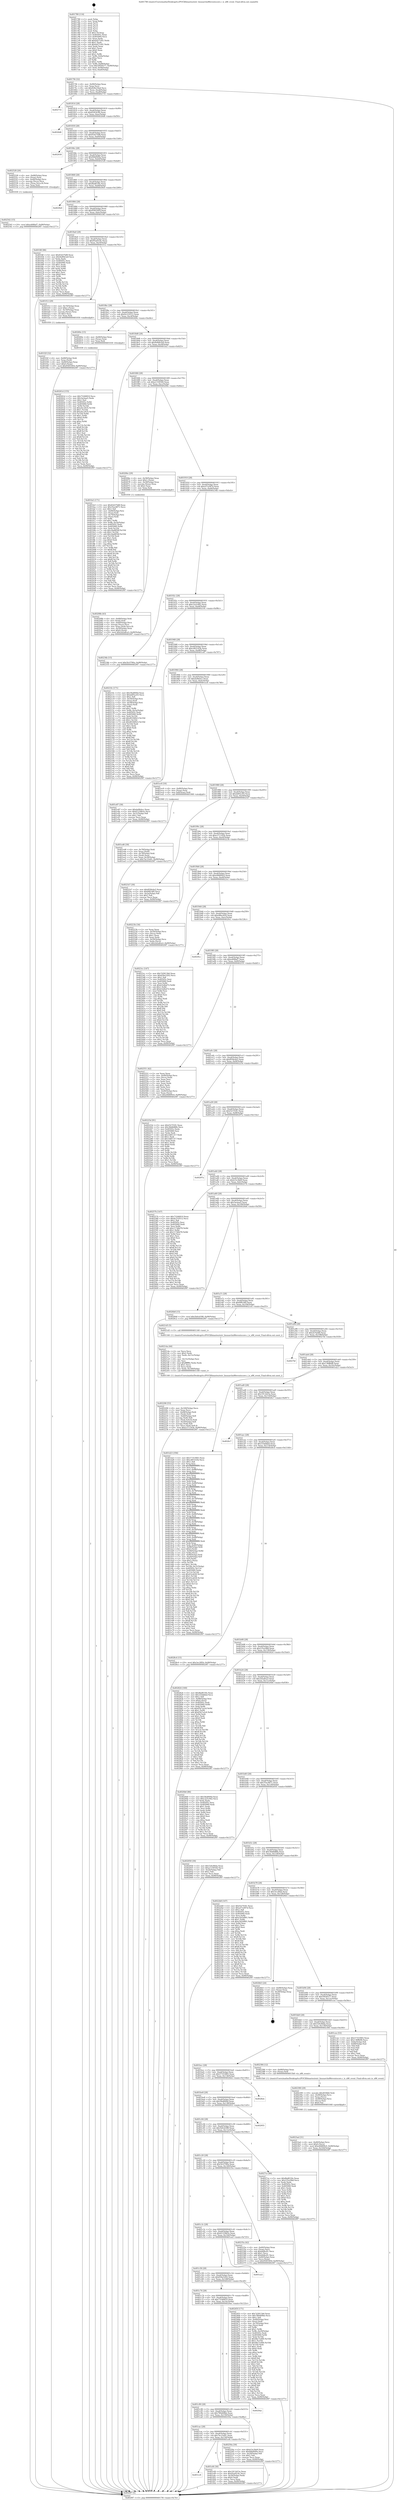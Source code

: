 digraph "0x401780" {
  label = "0x401780 (/mnt/c/Users/mathe/Desktop/tcc/POCII/binaries/extr_linuxarchx86eventscore.c_is_x86_event_Final-ollvm.out::main(0))"
  labelloc = "t"
  node[shape=record]

  Entry [label="",width=0.3,height=0.3,shape=circle,fillcolor=black,style=filled]
  "0x4017f4" [label="{
     0x4017f4 [32]\l
     | [instrs]\l
     &nbsp;&nbsp;0x4017f4 \<+6\>: mov -0x90(%rbp),%eax\l
     &nbsp;&nbsp;0x4017fa \<+2\>: mov %eax,%ecx\l
     &nbsp;&nbsp;0x4017fc \<+6\>: sub $0x828e18a4,%ecx\l
     &nbsp;&nbsp;0x401802 \<+6\>: mov %eax,-0xa4(%rbp)\l
     &nbsp;&nbsp;0x401808 \<+6\>: mov %ecx,-0xa8(%rbp)\l
     &nbsp;&nbsp;0x40180e \<+6\>: je 0000000000402731 \<main+0xfb1\>\l
  }"]
  "0x402731" [label="{
     0x402731\l
  }", style=dashed]
  "0x401814" [label="{
     0x401814 [28]\l
     | [instrs]\l
     &nbsp;&nbsp;0x401814 \<+5\>: jmp 0000000000401819 \<main+0x99\>\l
     &nbsp;&nbsp;0x401819 \<+6\>: mov -0xa4(%rbp),%eax\l
     &nbsp;&nbsp;0x40181f \<+5\>: sub $0x834543fb,%eax\l
     &nbsp;&nbsp;0x401824 \<+6\>: mov %eax,-0xac(%rbp)\l
     &nbsp;&nbsp;0x40182a \<+6\>: je 00000000004026d6 \<main+0xf56\>\l
  }"]
  Exit [label="",width=0.3,height=0.3,shape=circle,fillcolor=black,style=filled,peripheries=2]
  "0x4026d6" [label="{
     0x4026d6\l
  }", style=dashed]
  "0x401830" [label="{
     0x401830 [28]\l
     | [instrs]\l
     &nbsp;&nbsp;0x401830 \<+5\>: jmp 0000000000401835 \<main+0xb5\>\l
     &nbsp;&nbsp;0x401835 \<+6\>: mov -0xa4(%rbp),%eax\l
     &nbsp;&nbsp;0x40183b \<+5\>: sub $0x83d37bf8,%eax\l
     &nbsp;&nbsp;0x401840 \<+6\>: mov %eax,-0xb0(%rbp)\l
     &nbsp;&nbsp;0x401846 \<+6\>: je 0000000000402930 \<main+0x11b0\>\l
  }"]
  "0x40261d" [label="{
     0x40261d [155]\l
     | [instrs]\l
     &nbsp;&nbsp;0x40261d \<+5\>: mov $0x73246810,%ecx\l
     &nbsp;&nbsp;0x402622 \<+5\>: mov $0x3acbaa5,%edx\l
     &nbsp;&nbsp;0x402627 \<+3\>: mov $0x1,%sil\l
     &nbsp;&nbsp;0x40262a \<+8\>: mov 0x40505c,%r8d\l
     &nbsp;&nbsp;0x402632 \<+8\>: mov 0x405060,%r9d\l
     &nbsp;&nbsp;0x40263a \<+3\>: mov %r8d,%r10d\l
     &nbsp;&nbsp;0x40263d \<+7\>: sub $0xefec2635,%r10d\l
     &nbsp;&nbsp;0x402644 \<+4\>: sub $0x1,%r10d\l
     &nbsp;&nbsp;0x402648 \<+7\>: add $0xefec2635,%r10d\l
     &nbsp;&nbsp;0x40264f \<+4\>: imul %r10d,%r8d\l
     &nbsp;&nbsp;0x402653 \<+4\>: and $0x1,%r8d\l
     &nbsp;&nbsp;0x402657 \<+4\>: cmp $0x0,%r8d\l
     &nbsp;&nbsp;0x40265b \<+4\>: sete %r11b\l
     &nbsp;&nbsp;0x40265f \<+4\>: cmp $0xa,%r9d\l
     &nbsp;&nbsp;0x402663 \<+3\>: setl %bl\l
     &nbsp;&nbsp;0x402666 \<+3\>: mov %r11b,%r14b\l
     &nbsp;&nbsp;0x402669 \<+4\>: xor $0xff,%r14b\l
     &nbsp;&nbsp;0x40266d \<+3\>: mov %bl,%r15b\l
     &nbsp;&nbsp;0x402670 \<+4\>: xor $0xff,%r15b\l
     &nbsp;&nbsp;0x402674 \<+4\>: xor $0x1,%sil\l
     &nbsp;&nbsp;0x402678 \<+3\>: mov %r14b,%r12b\l
     &nbsp;&nbsp;0x40267b \<+4\>: and $0xff,%r12b\l
     &nbsp;&nbsp;0x40267f \<+3\>: and %sil,%r11b\l
     &nbsp;&nbsp;0x402682 \<+3\>: mov %r15b,%r13b\l
     &nbsp;&nbsp;0x402685 \<+4\>: and $0xff,%r13b\l
     &nbsp;&nbsp;0x402689 \<+3\>: and %sil,%bl\l
     &nbsp;&nbsp;0x40268c \<+3\>: or %r11b,%r12b\l
     &nbsp;&nbsp;0x40268f \<+3\>: or %bl,%r13b\l
     &nbsp;&nbsp;0x402692 \<+3\>: xor %r13b,%r12b\l
     &nbsp;&nbsp;0x402695 \<+3\>: or %r15b,%r14b\l
     &nbsp;&nbsp;0x402698 \<+4\>: xor $0xff,%r14b\l
     &nbsp;&nbsp;0x40269c \<+4\>: or $0x1,%sil\l
     &nbsp;&nbsp;0x4026a0 \<+3\>: and %sil,%r14b\l
     &nbsp;&nbsp;0x4026a3 \<+3\>: or %r14b,%r12b\l
     &nbsp;&nbsp;0x4026a6 \<+4\>: test $0x1,%r12b\l
     &nbsp;&nbsp;0x4026aa \<+3\>: cmovne %edx,%ecx\l
     &nbsp;&nbsp;0x4026ad \<+6\>: mov %ecx,-0x90(%rbp)\l
     &nbsp;&nbsp;0x4026b3 \<+5\>: jmp 00000000004029f7 \<main+0x1277\>\l
  }"]
  "0x402930" [label="{
     0x402930\l
  }", style=dashed]
  "0x40184c" [label="{
     0x40184c [28]\l
     | [instrs]\l
     &nbsp;&nbsp;0x40184c \<+5\>: jmp 0000000000401851 \<main+0xd1\>\l
     &nbsp;&nbsp;0x401851 \<+6\>: mov -0xa4(%rbp),%eax\l
     &nbsp;&nbsp;0x401857 \<+5\>: sub $0x84bf049a,%eax\l
     &nbsp;&nbsp;0x40185c \<+6\>: mov %eax,-0xb4(%rbp)\l
     &nbsp;&nbsp;0x401862 \<+6\>: je 0000000000402528 \<main+0xda8\>\l
  }"]
  "0x402542" [label="{
     0x402542 [15]\l
     | [instrs]\l
     &nbsp;&nbsp;0x402542 \<+10\>: movl $0xed0f8af7,-0x90(%rbp)\l
     &nbsp;&nbsp;0x40254c \<+5\>: jmp 00000000004029f7 \<main+0x1277\>\l
  }"]
  "0x402528" [label="{
     0x402528 [26]\l
     | [instrs]\l
     &nbsp;&nbsp;0x402528 \<+4\>: mov -0x68(%rbp),%rax\l
     &nbsp;&nbsp;0x40252c \<+3\>: mov (%rax),%rax\l
     &nbsp;&nbsp;0x40252f \<+4\>: mov -0x40(%rbp),%rcx\l
     &nbsp;&nbsp;0x402533 \<+3\>: movslq (%rcx),%rcx\l
     &nbsp;&nbsp;0x402536 \<+4\>: mov (%rax,%rcx,8),%rax\l
     &nbsp;&nbsp;0x40253a \<+3\>: mov %rax,%rdi\l
     &nbsp;&nbsp;0x40253d \<+5\>: call 0000000000401030 \<free@plt\>\l
     | [calls]\l
     &nbsp;&nbsp;0x401030 \{1\} (unknown)\l
  }"]
  "0x401868" [label="{
     0x401868 [28]\l
     | [instrs]\l
     &nbsp;&nbsp;0x401868 \<+5\>: jmp 000000000040186d \<main+0xed\>\l
     &nbsp;&nbsp;0x40186d \<+6\>: mov -0xa4(%rbp),%eax\l
     &nbsp;&nbsp;0x401873 \<+5\>: sub $0x8bd833fe,%eax\l
     &nbsp;&nbsp;0x401878 \<+6\>: mov %eax,-0xb8(%rbp)\l
     &nbsp;&nbsp;0x40187e \<+6\>: je 00000000004029e0 \<main+0x1260\>\l
  }"]
  "0x4023ad" [label="{
     0x4023ad [31]\l
     | [instrs]\l
     &nbsp;&nbsp;0x4023ad \<+4\>: mov -0x40(%rbp),%rcx\l
     &nbsp;&nbsp;0x4023b1 \<+6\>: movl $0x0,(%rcx)\l
     &nbsp;&nbsp;0x4023b7 \<+10\>: movl $0xe84809c0,-0x90(%rbp)\l
     &nbsp;&nbsp;0x4023c1 \<+6\>: mov %eax,-0x164(%rbp)\l
     &nbsp;&nbsp;0x4023c7 \<+5\>: jmp 00000000004029f7 \<main+0x1277\>\l
  }"]
  "0x4029e0" [label="{
     0x4029e0\l
  }", style=dashed]
  "0x401884" [label="{
     0x401884 [28]\l
     | [instrs]\l
     &nbsp;&nbsp;0x401884 \<+5\>: jmp 0000000000401889 \<main+0x109\>\l
     &nbsp;&nbsp;0x401889 \<+6\>: mov -0xa4(%rbp),%eax\l
     &nbsp;&nbsp;0x40188f \<+5\>: sub $0x9585585f,%eax\l
     &nbsp;&nbsp;0x401894 \<+6\>: mov %eax,-0xbc(%rbp)\l
     &nbsp;&nbsp;0x40189a \<+6\>: je 0000000000401f4f \<main+0x7cf\>\l
  }"]
  "0x402390" [label="{
     0x402390 [29]\l
     | [instrs]\l
     &nbsp;&nbsp;0x402390 \<+10\>: movabs $0x4030b6,%rdi\l
     &nbsp;&nbsp;0x40239a \<+4\>: mov -0x48(%rbp),%rcx\l
     &nbsp;&nbsp;0x40239e \<+2\>: mov %eax,(%rcx)\l
     &nbsp;&nbsp;0x4023a0 \<+4\>: mov -0x48(%rbp),%rcx\l
     &nbsp;&nbsp;0x4023a4 \<+2\>: mov (%rcx),%esi\l
     &nbsp;&nbsp;0x4023a6 \<+2\>: mov $0x0,%al\l
     &nbsp;&nbsp;0x4023a8 \<+5\>: call 0000000000401040 \<printf@plt\>\l
     | [calls]\l
     &nbsp;&nbsp;0x401040 \{1\} (unknown)\l
  }"]
  "0x401f4f" [label="{
     0x401f4f [86]\l
     | [instrs]\l
     &nbsp;&nbsp;0x401f4f \<+5\>: mov $0x83d37bf8,%eax\l
     &nbsp;&nbsp;0x401f54 \<+5\>: mov $0x9e80b3a9,%ecx\l
     &nbsp;&nbsp;0x401f59 \<+2\>: xor %edx,%edx\l
     &nbsp;&nbsp;0x401f5b \<+7\>: mov 0x40505c,%esi\l
     &nbsp;&nbsp;0x401f62 \<+7\>: mov 0x405060,%edi\l
     &nbsp;&nbsp;0x401f69 \<+3\>: sub $0x1,%edx\l
     &nbsp;&nbsp;0x401f6c \<+3\>: mov %esi,%r8d\l
     &nbsp;&nbsp;0x401f6f \<+3\>: add %edx,%r8d\l
     &nbsp;&nbsp;0x401f72 \<+4\>: imul %r8d,%esi\l
     &nbsp;&nbsp;0x401f76 \<+3\>: and $0x1,%esi\l
     &nbsp;&nbsp;0x401f79 \<+3\>: cmp $0x0,%esi\l
     &nbsp;&nbsp;0x401f7c \<+4\>: sete %r9b\l
     &nbsp;&nbsp;0x401f80 \<+3\>: cmp $0xa,%edi\l
     &nbsp;&nbsp;0x401f83 \<+4\>: setl %r10b\l
     &nbsp;&nbsp;0x401f87 \<+3\>: mov %r9b,%r11b\l
     &nbsp;&nbsp;0x401f8a \<+3\>: and %r10b,%r11b\l
     &nbsp;&nbsp;0x401f8d \<+3\>: xor %r10b,%r9b\l
     &nbsp;&nbsp;0x401f90 \<+3\>: or %r9b,%r11b\l
     &nbsp;&nbsp;0x401f93 \<+4\>: test $0x1,%r11b\l
     &nbsp;&nbsp;0x401f97 \<+3\>: cmovne %ecx,%eax\l
     &nbsp;&nbsp;0x401f9a \<+6\>: mov %eax,-0x90(%rbp)\l
     &nbsp;&nbsp;0x401fa0 \<+5\>: jmp 00000000004029f7 \<main+0x1277\>\l
  }"]
  "0x4018a0" [label="{
     0x4018a0 [28]\l
     | [instrs]\l
     &nbsp;&nbsp;0x4018a0 \<+5\>: jmp 00000000004018a5 \<main+0x125\>\l
     &nbsp;&nbsp;0x4018a5 \<+6\>: mov -0xa4(%rbp),%eax\l
     &nbsp;&nbsp;0x4018ab \<+5\>: sub $0x95a45c4c,%eax\l
     &nbsp;&nbsp;0x4018b0 \<+6\>: mov %eax,-0xc0(%rbp)\l
     &nbsp;&nbsp;0x4018b6 \<+6\>: je 0000000000401f12 \<main+0x792\>\l
  }"]
  "0x402206" [label="{
     0x402206 [53]\l
     | [instrs]\l
     &nbsp;&nbsp;0x402206 \<+6\>: mov -0x160(%rbp),%ecx\l
     &nbsp;&nbsp;0x40220c \<+3\>: imul %eax,%ecx\l
     &nbsp;&nbsp;0x40220f \<+4\>: mov -0x68(%rbp),%rdi\l
     &nbsp;&nbsp;0x402213 \<+3\>: mov (%rdi),%rdi\l
     &nbsp;&nbsp;0x402216 \<+4\>: mov -0x60(%rbp),%r8\l
     &nbsp;&nbsp;0x40221a \<+3\>: movslq (%r8),%r8\l
     &nbsp;&nbsp;0x40221d \<+4\>: mov (%rdi,%r8,8),%rdi\l
     &nbsp;&nbsp;0x402221 \<+4\>: mov -0x50(%rbp),%r8\l
     &nbsp;&nbsp;0x402225 \<+3\>: movslq (%r8),%r8\l
     &nbsp;&nbsp;0x402228 \<+4\>: mov %ecx,(%rdi,%r8,4)\l
     &nbsp;&nbsp;0x40222c \<+10\>: movl $0xe371183b,-0x90(%rbp)\l
     &nbsp;&nbsp;0x402236 \<+5\>: jmp 00000000004029f7 \<main+0x1277\>\l
  }"]
  "0x401f12" [label="{
     0x401f12 [29]\l
     | [instrs]\l
     &nbsp;&nbsp;0x401f12 \<+4\>: mov -0x70(%rbp),%rax\l
     &nbsp;&nbsp;0x401f16 \<+6\>: movl $0x1,(%rax)\l
     &nbsp;&nbsp;0x401f1c \<+4\>: mov -0x70(%rbp),%rax\l
     &nbsp;&nbsp;0x401f20 \<+3\>: movslq (%rax),%rax\l
     &nbsp;&nbsp;0x401f23 \<+4\>: shl $0x3,%rax\l
     &nbsp;&nbsp;0x401f27 \<+3\>: mov %rax,%rdi\l
     &nbsp;&nbsp;0x401f2a \<+5\>: call 0000000000401050 \<malloc@plt\>\l
     | [calls]\l
     &nbsp;&nbsp;0x401050 \{1\} (unknown)\l
  }"]
  "0x4018bc" [label="{
     0x4018bc [28]\l
     | [instrs]\l
     &nbsp;&nbsp;0x4018bc \<+5\>: jmp 00000000004018c1 \<main+0x141\>\l
     &nbsp;&nbsp;0x4018c1 \<+6\>: mov -0xa4(%rbp),%eax\l
     &nbsp;&nbsp;0x4018c7 \<+5\>: sub $0x9c210512,%eax\l
     &nbsp;&nbsp;0x4018cc \<+6\>: mov %eax,-0xc4(%rbp)\l
     &nbsp;&nbsp;0x4018d2 \<+6\>: je 000000000040260e \<main+0xe8e\>\l
  }"]
  "0x4021da" [label="{
     0x4021da [44]\l
     | [instrs]\l
     &nbsp;&nbsp;0x4021da \<+2\>: xor %ecx,%ecx\l
     &nbsp;&nbsp;0x4021dc \<+5\>: mov $0x2,%edx\l
     &nbsp;&nbsp;0x4021e1 \<+6\>: mov %edx,-0x15c(%rbp)\l
     &nbsp;&nbsp;0x4021e7 \<+1\>: cltd\l
     &nbsp;&nbsp;0x4021e8 \<+6\>: mov -0x15c(%rbp),%esi\l
     &nbsp;&nbsp;0x4021ee \<+2\>: idiv %esi\l
     &nbsp;&nbsp;0x4021f0 \<+6\>: imul $0xfffffffe,%edx,%edx\l
     &nbsp;&nbsp;0x4021f6 \<+3\>: sub $0x1,%ecx\l
     &nbsp;&nbsp;0x4021f9 \<+2\>: sub %ecx,%edx\l
     &nbsp;&nbsp;0x4021fb \<+6\>: mov %edx,-0x160(%rbp)\l
     &nbsp;&nbsp;0x402201 \<+5\>: call 0000000000401160 \<next_i\>\l
     | [calls]\l
     &nbsp;&nbsp;0x401160 \{1\} (/mnt/c/Users/mathe/Desktop/tcc/POCII/binaries/extr_linuxarchx86eventscore.c_is_x86_event_Final-ollvm.out::next_i)\l
  }"]
  "0x40260e" [label="{
     0x40260e [15]\l
     | [instrs]\l
     &nbsp;&nbsp;0x40260e \<+4\>: mov -0x68(%rbp),%rax\l
     &nbsp;&nbsp;0x402612 \<+3\>: mov (%rax),%rax\l
     &nbsp;&nbsp;0x402615 \<+3\>: mov %rax,%rdi\l
     &nbsp;&nbsp;0x402618 \<+5\>: call 0000000000401030 \<free@plt\>\l
     | [calls]\l
     &nbsp;&nbsp;0x401030 \{1\} (unknown)\l
  }"]
  "0x4018d8" [label="{
     0x4018d8 [28]\l
     | [instrs]\l
     &nbsp;&nbsp;0x4018d8 \<+5\>: jmp 00000000004018dd \<main+0x15d\>\l
     &nbsp;&nbsp;0x4018dd \<+6\>: mov -0xa4(%rbp),%eax\l
     &nbsp;&nbsp;0x4018e3 \<+5\>: sub $0x9e80b3a9,%eax\l
     &nbsp;&nbsp;0x4018e8 \<+6\>: mov %eax,-0xc8(%rbp)\l
     &nbsp;&nbsp;0x4018ee \<+6\>: je 0000000000401fa5 \<main+0x825\>\l
  }"]
  "0x40208b" [label="{
     0x40208b [43]\l
     | [instrs]\l
     &nbsp;&nbsp;0x40208b \<+4\>: mov -0x68(%rbp),%rdi\l
     &nbsp;&nbsp;0x40208f \<+3\>: mov (%rdi),%rdi\l
     &nbsp;&nbsp;0x402092 \<+4\>: mov -0x60(%rbp),%rcx\l
     &nbsp;&nbsp;0x402096 \<+3\>: movslq (%rcx),%rcx\l
     &nbsp;&nbsp;0x402099 \<+4\>: mov %rax,(%rdi,%rcx,8)\l
     &nbsp;&nbsp;0x40209d \<+4\>: mov -0x50(%rbp),%rax\l
     &nbsp;&nbsp;0x4020a1 \<+6\>: movl $0x0,(%rax)\l
     &nbsp;&nbsp;0x4020a7 \<+10\>: movl $0x2d2a8ca3,-0x90(%rbp)\l
     &nbsp;&nbsp;0x4020b1 \<+5\>: jmp 00000000004029f7 \<main+0x1277\>\l
  }"]
  "0x401fa5" [label="{
     0x401fa5 [171]\l
     | [instrs]\l
     &nbsp;&nbsp;0x401fa5 \<+5\>: mov $0x83d37bf8,%eax\l
     &nbsp;&nbsp;0x401faa \<+5\>: mov $0x35ac4871,%ecx\l
     &nbsp;&nbsp;0x401faf \<+2\>: mov $0x1,%dl\l
     &nbsp;&nbsp;0x401fb1 \<+4\>: mov -0x60(%rbp),%rsi\l
     &nbsp;&nbsp;0x401fb5 \<+2\>: mov (%rsi),%edi\l
     &nbsp;&nbsp;0x401fb7 \<+4\>: mov -0x70(%rbp),%rsi\l
     &nbsp;&nbsp;0x401fbb \<+2\>: cmp (%rsi),%edi\l
     &nbsp;&nbsp;0x401fbd \<+4\>: setl %r8b\l
     &nbsp;&nbsp;0x401fc1 \<+4\>: and $0x1,%r8b\l
     &nbsp;&nbsp;0x401fc5 \<+4\>: mov %r8b,-0x2b(%rbp)\l
     &nbsp;&nbsp;0x401fc9 \<+7\>: mov 0x40505c,%edi\l
     &nbsp;&nbsp;0x401fd0 \<+8\>: mov 0x405060,%r9d\l
     &nbsp;&nbsp;0x401fd8 \<+3\>: mov %edi,%r10d\l
     &nbsp;&nbsp;0x401fdb \<+7\>: sub $0x3da8856f,%r10d\l
     &nbsp;&nbsp;0x401fe2 \<+4\>: sub $0x1,%r10d\l
     &nbsp;&nbsp;0x401fe6 \<+7\>: add $0x3da8856f,%r10d\l
     &nbsp;&nbsp;0x401fed \<+4\>: imul %r10d,%edi\l
     &nbsp;&nbsp;0x401ff1 \<+3\>: and $0x1,%edi\l
     &nbsp;&nbsp;0x401ff4 \<+3\>: cmp $0x0,%edi\l
     &nbsp;&nbsp;0x401ff7 \<+4\>: sete %r8b\l
     &nbsp;&nbsp;0x401ffb \<+4\>: cmp $0xa,%r9d\l
     &nbsp;&nbsp;0x401fff \<+4\>: setl %r11b\l
     &nbsp;&nbsp;0x402003 \<+3\>: mov %r8b,%bl\l
     &nbsp;&nbsp;0x402006 \<+3\>: xor $0xff,%bl\l
     &nbsp;&nbsp;0x402009 \<+3\>: mov %r11b,%r14b\l
     &nbsp;&nbsp;0x40200c \<+4\>: xor $0xff,%r14b\l
     &nbsp;&nbsp;0x402010 \<+3\>: xor $0x1,%dl\l
     &nbsp;&nbsp;0x402013 \<+3\>: mov %bl,%r15b\l
     &nbsp;&nbsp;0x402016 \<+4\>: and $0xff,%r15b\l
     &nbsp;&nbsp;0x40201a \<+3\>: and %dl,%r8b\l
     &nbsp;&nbsp;0x40201d \<+3\>: mov %r14b,%r12b\l
     &nbsp;&nbsp;0x402020 \<+4\>: and $0xff,%r12b\l
     &nbsp;&nbsp;0x402024 \<+3\>: and %dl,%r11b\l
     &nbsp;&nbsp;0x402027 \<+3\>: or %r8b,%r15b\l
     &nbsp;&nbsp;0x40202a \<+3\>: or %r11b,%r12b\l
     &nbsp;&nbsp;0x40202d \<+3\>: xor %r12b,%r15b\l
     &nbsp;&nbsp;0x402030 \<+3\>: or %r14b,%bl\l
     &nbsp;&nbsp;0x402033 \<+3\>: xor $0xff,%bl\l
     &nbsp;&nbsp;0x402036 \<+3\>: or $0x1,%dl\l
     &nbsp;&nbsp;0x402039 \<+2\>: and %dl,%bl\l
     &nbsp;&nbsp;0x40203b \<+3\>: or %bl,%r15b\l
     &nbsp;&nbsp;0x40203e \<+4\>: test $0x1,%r15b\l
     &nbsp;&nbsp;0x402042 \<+3\>: cmovne %ecx,%eax\l
     &nbsp;&nbsp;0x402045 \<+6\>: mov %eax,-0x90(%rbp)\l
     &nbsp;&nbsp;0x40204b \<+5\>: jmp 00000000004029f7 \<main+0x1277\>\l
  }"]
  "0x4018f4" [label="{
     0x4018f4 [28]\l
     | [instrs]\l
     &nbsp;&nbsp;0x4018f4 \<+5\>: jmp 00000000004018f9 \<main+0x179\>\l
     &nbsp;&nbsp;0x4018f9 \<+6\>: mov -0xa4(%rbp),%eax\l
     &nbsp;&nbsp;0x4018ff \<+5\>: sub $0xa1330544,%eax\l
     &nbsp;&nbsp;0x401904 \<+6\>: mov %eax,-0xcc(%rbp)\l
     &nbsp;&nbsp;0x40190a \<+6\>: je 000000000040206e \<main+0x8ee\>\l
  }"]
  "0x401f2f" [label="{
     0x401f2f [32]\l
     | [instrs]\l
     &nbsp;&nbsp;0x401f2f \<+4\>: mov -0x68(%rbp),%rdi\l
     &nbsp;&nbsp;0x401f33 \<+3\>: mov %rax,(%rdi)\l
     &nbsp;&nbsp;0x401f36 \<+4\>: mov -0x60(%rbp),%rax\l
     &nbsp;&nbsp;0x401f3a \<+6\>: movl $0x0,(%rax)\l
     &nbsp;&nbsp;0x401f40 \<+10\>: movl $0x9585585f,-0x90(%rbp)\l
     &nbsp;&nbsp;0x401f4a \<+5\>: jmp 00000000004029f7 \<main+0x1277\>\l
  }"]
  "0x40206e" [label="{
     0x40206e [29]\l
     | [instrs]\l
     &nbsp;&nbsp;0x40206e \<+4\>: mov -0x58(%rbp),%rax\l
     &nbsp;&nbsp;0x402072 \<+6\>: movl $0x1,(%rax)\l
     &nbsp;&nbsp;0x402078 \<+4\>: mov -0x58(%rbp),%rax\l
     &nbsp;&nbsp;0x40207c \<+3\>: movslq (%rax),%rax\l
     &nbsp;&nbsp;0x40207f \<+4\>: shl $0x2,%rax\l
     &nbsp;&nbsp;0x402083 \<+3\>: mov %rax,%rdi\l
     &nbsp;&nbsp;0x402086 \<+5\>: call 0000000000401050 \<malloc@plt\>\l
     | [calls]\l
     &nbsp;&nbsp;0x401050 \{1\} (unknown)\l
  }"]
  "0x401910" [label="{
     0x401910 [28]\l
     | [instrs]\l
     &nbsp;&nbsp;0x401910 \<+5\>: jmp 0000000000401915 \<main+0x195\>\l
     &nbsp;&nbsp;0x401915 \<+6\>: mov -0xa4(%rbp),%eax\l
     &nbsp;&nbsp;0x40191b \<+5\>: sub $0xa57a587d,%eax\l
     &nbsp;&nbsp;0x401920 \<+6\>: mov %eax,-0xd0(%rbp)\l
     &nbsp;&nbsp;0x401926 \<+6\>: je 000000000040234b \<main+0xbcb\>\l
  }"]
  "0x401cc8" [label="{
     0x401cc8\l
  }", style=dashed]
  "0x40234b" [label="{
     0x40234b [15]\l
     | [instrs]\l
     &nbsp;&nbsp;0x40234b \<+10\>: movl $0x5b1f780a,-0x90(%rbp)\l
     &nbsp;&nbsp;0x402355 \<+5\>: jmp 00000000004029f7 \<main+0x1277\>\l
  }"]
  "0x40192c" [label="{
     0x40192c [28]\l
     | [instrs]\l
     &nbsp;&nbsp;0x40192c \<+5\>: jmp 0000000000401931 \<main+0x1b1\>\l
     &nbsp;&nbsp;0x401931 \<+6\>: mov -0xa4(%rbp),%eax\l
     &nbsp;&nbsp;0x401937 \<+5\>: sub $0xc2a5c942,%eax\l
     &nbsp;&nbsp;0x40193c \<+6\>: mov %eax,-0xd4(%rbp)\l
     &nbsp;&nbsp;0x401942 \<+6\>: je 000000000040210c \<main+0x98c\>\l
  }"]
  "0x401ef4" [label="{
     0x401ef4 [30]\l
     | [instrs]\l
     &nbsp;&nbsp;0x401ef4 \<+5\>: mov $0x1913d23a,%eax\l
     &nbsp;&nbsp;0x401ef9 \<+5\>: mov $0x95a45c4c,%ecx\l
     &nbsp;&nbsp;0x401efe \<+3\>: mov -0x30(%rbp),%edx\l
     &nbsp;&nbsp;0x401f01 \<+3\>: cmp $0x0,%edx\l
     &nbsp;&nbsp;0x401f04 \<+3\>: cmove %ecx,%eax\l
     &nbsp;&nbsp;0x401f07 \<+6\>: mov %eax,-0x90(%rbp)\l
     &nbsp;&nbsp;0x401f0d \<+5\>: jmp 00000000004029f7 \<main+0x1277\>\l
  }"]
  "0x40210c" [label="{
     0x40210c [171]\l
     | [instrs]\l
     &nbsp;&nbsp;0x40210c \<+5\>: mov $0x58af600d,%eax\l
     &nbsp;&nbsp;0x402111 \<+5\>: mov $0xdd95a3f3,%ecx\l
     &nbsp;&nbsp;0x402116 \<+2\>: mov $0x1,%dl\l
     &nbsp;&nbsp;0x402118 \<+4\>: mov -0x50(%rbp),%rsi\l
     &nbsp;&nbsp;0x40211c \<+2\>: mov (%rsi),%edi\l
     &nbsp;&nbsp;0x40211e \<+4\>: mov -0x58(%rbp),%rsi\l
     &nbsp;&nbsp;0x402122 \<+2\>: cmp (%rsi),%edi\l
     &nbsp;&nbsp;0x402124 \<+4\>: setl %r8b\l
     &nbsp;&nbsp;0x402128 \<+4\>: and $0x1,%r8b\l
     &nbsp;&nbsp;0x40212c \<+4\>: mov %r8b,-0x2a(%rbp)\l
     &nbsp;&nbsp;0x402130 \<+7\>: mov 0x40505c,%edi\l
     &nbsp;&nbsp;0x402137 \<+8\>: mov 0x405060,%r9d\l
     &nbsp;&nbsp;0x40213f \<+3\>: mov %edi,%r10d\l
     &nbsp;&nbsp;0x402142 \<+7\>: add $0x401849c5,%r10d\l
     &nbsp;&nbsp;0x402149 \<+4\>: sub $0x1,%r10d\l
     &nbsp;&nbsp;0x40214d \<+7\>: sub $0x401849c5,%r10d\l
     &nbsp;&nbsp;0x402154 \<+4\>: imul %r10d,%edi\l
     &nbsp;&nbsp;0x402158 \<+3\>: and $0x1,%edi\l
     &nbsp;&nbsp;0x40215b \<+3\>: cmp $0x0,%edi\l
     &nbsp;&nbsp;0x40215e \<+4\>: sete %r8b\l
     &nbsp;&nbsp;0x402162 \<+4\>: cmp $0xa,%r9d\l
     &nbsp;&nbsp;0x402166 \<+4\>: setl %r11b\l
     &nbsp;&nbsp;0x40216a \<+3\>: mov %r8b,%bl\l
     &nbsp;&nbsp;0x40216d \<+3\>: xor $0xff,%bl\l
     &nbsp;&nbsp;0x402170 \<+3\>: mov %r11b,%r14b\l
     &nbsp;&nbsp;0x402173 \<+4\>: xor $0xff,%r14b\l
     &nbsp;&nbsp;0x402177 \<+3\>: xor $0x0,%dl\l
     &nbsp;&nbsp;0x40217a \<+3\>: mov %bl,%r15b\l
     &nbsp;&nbsp;0x40217d \<+4\>: and $0x0,%r15b\l
     &nbsp;&nbsp;0x402181 \<+3\>: and %dl,%r8b\l
     &nbsp;&nbsp;0x402184 \<+3\>: mov %r14b,%r12b\l
     &nbsp;&nbsp;0x402187 \<+4\>: and $0x0,%r12b\l
     &nbsp;&nbsp;0x40218b \<+3\>: and %dl,%r11b\l
     &nbsp;&nbsp;0x40218e \<+3\>: or %r8b,%r15b\l
     &nbsp;&nbsp;0x402191 \<+3\>: or %r11b,%r12b\l
     &nbsp;&nbsp;0x402194 \<+3\>: xor %r12b,%r15b\l
     &nbsp;&nbsp;0x402197 \<+3\>: or %r14b,%bl\l
     &nbsp;&nbsp;0x40219a \<+3\>: xor $0xff,%bl\l
     &nbsp;&nbsp;0x40219d \<+3\>: or $0x0,%dl\l
     &nbsp;&nbsp;0x4021a0 \<+2\>: and %dl,%bl\l
     &nbsp;&nbsp;0x4021a2 \<+3\>: or %bl,%r15b\l
     &nbsp;&nbsp;0x4021a5 \<+4\>: test $0x1,%r15b\l
     &nbsp;&nbsp;0x4021a9 \<+3\>: cmovne %ecx,%eax\l
     &nbsp;&nbsp;0x4021ac \<+6\>: mov %eax,-0x90(%rbp)\l
     &nbsp;&nbsp;0x4021b2 \<+5\>: jmp 00000000004029f7 \<main+0x1277\>\l
  }"]
  "0x401948" [label="{
     0x401948 [28]\l
     | [instrs]\l
     &nbsp;&nbsp;0x401948 \<+5\>: jmp 000000000040194d \<main+0x1cd\>\l
     &nbsp;&nbsp;0x40194d \<+6\>: mov -0xa4(%rbp),%eax\l
     &nbsp;&nbsp;0x401953 \<+5\>: sub $0xc483143b,%eax\l
     &nbsp;&nbsp;0x401958 \<+6\>: mov %eax,-0xd8(%rbp)\l
     &nbsp;&nbsp;0x40195e \<+6\>: je 0000000000401e87 \<main+0x707\>\l
  }"]
  "0x401cac" [label="{
     0x401cac [28]\l
     | [instrs]\l
     &nbsp;&nbsp;0x401cac \<+5\>: jmp 0000000000401cb1 \<main+0x531\>\l
     &nbsp;&nbsp;0x401cb1 \<+6\>: mov -0xa4(%rbp),%eax\l
     &nbsp;&nbsp;0x401cb7 \<+5\>: sub $0x7bc33e81,%eax\l
     &nbsp;&nbsp;0x401cbc \<+6\>: mov %eax,-0x154(%rbp)\l
     &nbsp;&nbsp;0x401cc2 \<+6\>: je 0000000000401ef4 \<main+0x774\>\l
  }"]
  "0x401e87" [label="{
     0x401e87 [30]\l
     | [instrs]\l
     &nbsp;&nbsp;0x401e87 \<+5\>: mov $0xda9febcc,%eax\l
     &nbsp;&nbsp;0x401e8c \<+5\>: mov $0x61258b5e,%ecx\l
     &nbsp;&nbsp;0x401e91 \<+3\>: mov -0x31(%rbp),%dl\l
     &nbsp;&nbsp;0x401e94 \<+3\>: test $0x1,%dl\l
     &nbsp;&nbsp;0x401e97 \<+3\>: cmovne %ecx,%eax\l
     &nbsp;&nbsp;0x401e9a \<+6\>: mov %eax,-0x90(%rbp)\l
     &nbsp;&nbsp;0x401ea0 \<+5\>: jmp 00000000004029f7 \<main+0x1277\>\l
  }"]
  "0x401964" [label="{
     0x401964 [28]\l
     | [instrs]\l
     &nbsp;&nbsp;0x401964 \<+5\>: jmp 0000000000401969 \<main+0x1e9\>\l
     &nbsp;&nbsp;0x401969 \<+6\>: mov -0xa4(%rbp),%eax\l
     &nbsp;&nbsp;0x40196f \<+5\>: sub $0xda9febcc,%eax\l
     &nbsp;&nbsp;0x401974 \<+6\>: mov %eax,-0xdc(%rbp)\l
     &nbsp;&nbsp;0x40197a \<+6\>: je 0000000000401ec6 \<main+0x746\>\l
  }"]
  "0x40250a" [label="{
     0x40250a [30]\l
     | [instrs]\l
     &nbsp;&nbsp;0x40250a \<+5\>: mov $0xfc5e3bb9,%eax\l
     &nbsp;&nbsp;0x40250f \<+5\>: mov $0x84bf049a,%ecx\l
     &nbsp;&nbsp;0x402514 \<+3\>: mov -0x29(%rbp),%dl\l
     &nbsp;&nbsp;0x402517 \<+3\>: test $0x1,%dl\l
     &nbsp;&nbsp;0x40251a \<+3\>: cmovne %ecx,%eax\l
     &nbsp;&nbsp;0x40251d \<+6\>: mov %eax,-0x90(%rbp)\l
     &nbsp;&nbsp;0x402523 \<+5\>: jmp 00000000004029f7 \<main+0x1277\>\l
  }"]
  "0x401ec6" [label="{
     0x401ec6 [16]\l
     | [instrs]\l
     &nbsp;&nbsp;0x401ec6 \<+4\>: mov -0x80(%rbp),%rax\l
     &nbsp;&nbsp;0x401eca \<+3\>: mov (%rax),%rax\l
     &nbsp;&nbsp;0x401ecd \<+4\>: mov 0x8(%rax),%rdi\l
     &nbsp;&nbsp;0x401ed1 \<+5\>: call 0000000000401060 \<atoi@plt\>\l
     | [calls]\l
     &nbsp;&nbsp;0x401060 \{1\} (unknown)\l
  }"]
  "0x401980" [label="{
     0x401980 [28]\l
     | [instrs]\l
     &nbsp;&nbsp;0x401980 \<+5\>: jmp 0000000000401985 \<main+0x205\>\l
     &nbsp;&nbsp;0x401985 \<+6\>: mov -0xa4(%rbp),%eax\l
     &nbsp;&nbsp;0x40198b \<+5\>: sub $0xdd95a3f3,%eax\l
     &nbsp;&nbsp;0x401990 \<+6\>: mov %eax,-0xe0(%rbp)\l
     &nbsp;&nbsp;0x401996 \<+6\>: je 00000000004021b7 \<main+0xa37\>\l
  }"]
  "0x401c90" [label="{
     0x401c90 [28]\l
     | [instrs]\l
     &nbsp;&nbsp;0x401c90 \<+5\>: jmp 0000000000401c95 \<main+0x515\>\l
     &nbsp;&nbsp;0x401c95 \<+6\>: mov -0xa4(%rbp),%eax\l
     &nbsp;&nbsp;0x401c9b \<+5\>: sub $0x780d49bb,%eax\l
     &nbsp;&nbsp;0x401ca0 \<+6\>: mov %eax,-0x150(%rbp)\l
     &nbsp;&nbsp;0x401ca6 \<+6\>: je 000000000040250a \<main+0xd8a\>\l
  }"]
  "0x4021b7" [label="{
     0x4021b7 [30]\l
     | [instrs]\l
     &nbsp;&nbsp;0x4021b7 \<+5\>: mov $0xf058c6a5,%eax\l
     &nbsp;&nbsp;0x4021bc \<+5\>: mov $0x6f814f0,%ecx\l
     &nbsp;&nbsp;0x4021c1 \<+3\>: mov -0x2a(%rbp),%dl\l
     &nbsp;&nbsp;0x4021c4 \<+3\>: test $0x1,%dl\l
     &nbsp;&nbsp;0x4021c7 \<+3\>: cmovne %ecx,%eax\l
     &nbsp;&nbsp;0x4021ca \<+6\>: mov %eax,-0x90(%rbp)\l
     &nbsp;&nbsp;0x4021d0 \<+5\>: jmp 00000000004029f7 \<main+0x1277\>\l
  }"]
  "0x40199c" [label="{
     0x40199c [28]\l
     | [instrs]\l
     &nbsp;&nbsp;0x40199c \<+5\>: jmp 00000000004019a1 \<main+0x221\>\l
     &nbsp;&nbsp;0x4019a1 \<+6\>: mov -0xa4(%rbp),%eax\l
     &nbsp;&nbsp;0x4019a7 \<+5\>: sub $0xe371183b,%eax\l
     &nbsp;&nbsp;0x4019ac \<+6\>: mov %eax,-0xe4(%rbp)\l
     &nbsp;&nbsp;0x4019b2 \<+6\>: je 000000000040223b \<main+0xabb\>\l
  }"]
  "0x4029ae" [label="{
     0x4029ae\l
  }", style=dashed]
  "0x40223b" [label="{
     0x40223b [34]\l
     | [instrs]\l
     &nbsp;&nbsp;0x40223b \<+2\>: xor %eax,%eax\l
     &nbsp;&nbsp;0x40223d \<+4\>: mov -0x50(%rbp),%rcx\l
     &nbsp;&nbsp;0x402241 \<+2\>: mov (%rcx),%edx\l
     &nbsp;&nbsp;0x402243 \<+3\>: sub $0x1,%eax\l
     &nbsp;&nbsp;0x402246 \<+2\>: sub %eax,%edx\l
     &nbsp;&nbsp;0x402248 \<+4\>: mov -0x50(%rbp),%rcx\l
     &nbsp;&nbsp;0x40224c \<+2\>: mov %edx,(%rcx)\l
     &nbsp;&nbsp;0x40224e \<+10\>: movl $0x2d2a8ca3,-0x90(%rbp)\l
     &nbsp;&nbsp;0x402258 \<+5\>: jmp 00000000004029f7 \<main+0x1277\>\l
  }"]
  "0x4019b8" [label="{
     0x4019b8 [28]\l
     | [instrs]\l
     &nbsp;&nbsp;0x4019b8 \<+5\>: jmp 00000000004019bd \<main+0x23d\>\l
     &nbsp;&nbsp;0x4019bd \<+6\>: mov -0xa4(%rbp),%eax\l
     &nbsp;&nbsp;0x4019c3 \<+5\>: sub $0xe84809c0,%eax\l
     &nbsp;&nbsp;0x4019c8 \<+6\>: mov %eax,-0xe8(%rbp)\l
     &nbsp;&nbsp;0x4019ce \<+6\>: je 00000000004023cc \<main+0xc4c\>\l
  }"]
  "0x401c74" [label="{
     0x401c74 [28]\l
     | [instrs]\l
     &nbsp;&nbsp;0x401c74 \<+5\>: jmp 0000000000401c79 \<main+0x4f9\>\l
     &nbsp;&nbsp;0x401c79 \<+6\>: mov -0xa4(%rbp),%eax\l
     &nbsp;&nbsp;0x401c7f \<+5\>: sub $0x73246810,%eax\l
     &nbsp;&nbsp;0x401c84 \<+6\>: mov %eax,-0x14c(%rbp)\l
     &nbsp;&nbsp;0x401c8a \<+6\>: je 00000000004029ae \<main+0x122e\>\l
  }"]
  "0x4023cc" [label="{
     0x4023cc [147]\l
     | [instrs]\l
     &nbsp;&nbsp;0x4023cc \<+5\>: mov $0x7d3613b6,%eax\l
     &nbsp;&nbsp;0x4023d1 \<+5\>: mov $0x656e5202,%ecx\l
     &nbsp;&nbsp;0x4023d6 \<+2\>: mov $0x1,%dl\l
     &nbsp;&nbsp;0x4023d8 \<+7\>: mov 0x40505c,%esi\l
     &nbsp;&nbsp;0x4023df \<+7\>: mov 0x405060,%edi\l
     &nbsp;&nbsp;0x4023e6 \<+3\>: mov %esi,%r8d\l
     &nbsp;&nbsp;0x4023e9 \<+7\>: sub $0xb1b4bd72,%r8d\l
     &nbsp;&nbsp;0x4023f0 \<+4\>: sub $0x1,%r8d\l
     &nbsp;&nbsp;0x4023f4 \<+7\>: add $0xb1b4bd72,%r8d\l
     &nbsp;&nbsp;0x4023fb \<+4\>: imul %r8d,%esi\l
     &nbsp;&nbsp;0x4023ff \<+3\>: and $0x1,%esi\l
     &nbsp;&nbsp;0x402402 \<+3\>: cmp $0x0,%esi\l
     &nbsp;&nbsp;0x402405 \<+4\>: sete %r9b\l
     &nbsp;&nbsp;0x402409 \<+3\>: cmp $0xa,%edi\l
     &nbsp;&nbsp;0x40240c \<+4\>: setl %r10b\l
     &nbsp;&nbsp;0x402410 \<+3\>: mov %r9b,%r11b\l
     &nbsp;&nbsp;0x402413 \<+4\>: xor $0xff,%r11b\l
     &nbsp;&nbsp;0x402417 \<+3\>: mov %r10b,%bl\l
     &nbsp;&nbsp;0x40241a \<+3\>: xor $0xff,%bl\l
     &nbsp;&nbsp;0x40241d \<+3\>: xor $0x0,%dl\l
     &nbsp;&nbsp;0x402420 \<+3\>: mov %r11b,%r14b\l
     &nbsp;&nbsp;0x402423 \<+4\>: and $0x0,%r14b\l
     &nbsp;&nbsp;0x402427 \<+3\>: and %dl,%r9b\l
     &nbsp;&nbsp;0x40242a \<+3\>: mov %bl,%r15b\l
     &nbsp;&nbsp;0x40242d \<+4\>: and $0x0,%r15b\l
     &nbsp;&nbsp;0x402431 \<+3\>: and %dl,%r10b\l
     &nbsp;&nbsp;0x402434 \<+3\>: or %r9b,%r14b\l
     &nbsp;&nbsp;0x402437 \<+3\>: or %r10b,%r15b\l
     &nbsp;&nbsp;0x40243a \<+3\>: xor %r15b,%r14b\l
     &nbsp;&nbsp;0x40243d \<+3\>: or %bl,%r11b\l
     &nbsp;&nbsp;0x402440 \<+4\>: xor $0xff,%r11b\l
     &nbsp;&nbsp;0x402444 \<+3\>: or $0x0,%dl\l
     &nbsp;&nbsp;0x402447 \<+3\>: and %dl,%r11b\l
     &nbsp;&nbsp;0x40244a \<+3\>: or %r11b,%r14b\l
     &nbsp;&nbsp;0x40244d \<+4\>: test $0x1,%r14b\l
     &nbsp;&nbsp;0x402451 \<+3\>: cmovne %ecx,%eax\l
     &nbsp;&nbsp;0x402454 \<+6\>: mov %eax,-0x90(%rbp)\l
     &nbsp;&nbsp;0x40245a \<+5\>: jmp 00000000004029f7 \<main+0x1277\>\l
  }"]
  "0x4019d4" [label="{
     0x4019d4 [28]\l
     | [instrs]\l
     &nbsp;&nbsp;0x4019d4 \<+5\>: jmp 00000000004019d9 \<main+0x259\>\l
     &nbsp;&nbsp;0x4019d9 \<+6\>: mov -0xa4(%rbp),%eax\l
     &nbsp;&nbsp;0x4019df \<+5\>: sub $0xe86ec824,%eax\l
     &nbsp;&nbsp;0x4019e4 \<+6\>: mov %eax,-0xec(%rbp)\l
     &nbsp;&nbsp;0x4019ea \<+6\>: je 00000000004029cc \<main+0x124c\>\l
  }"]
  "0x40245f" [label="{
     0x40245f [171]\l
     | [instrs]\l
     &nbsp;&nbsp;0x40245f \<+5\>: mov $0x7d3613b6,%eax\l
     &nbsp;&nbsp;0x402464 \<+5\>: mov $0x780d49bb,%ecx\l
     &nbsp;&nbsp;0x402469 \<+2\>: mov $0x1,%dl\l
     &nbsp;&nbsp;0x40246b \<+4\>: mov -0x40(%rbp),%rsi\l
     &nbsp;&nbsp;0x40246f \<+2\>: mov (%rsi),%edi\l
     &nbsp;&nbsp;0x402471 \<+4\>: mov -0x70(%rbp),%rsi\l
     &nbsp;&nbsp;0x402475 \<+2\>: cmp (%rsi),%edi\l
     &nbsp;&nbsp;0x402477 \<+4\>: setl %r8b\l
     &nbsp;&nbsp;0x40247b \<+4\>: and $0x1,%r8b\l
     &nbsp;&nbsp;0x40247f \<+4\>: mov %r8b,-0x29(%rbp)\l
     &nbsp;&nbsp;0x402483 \<+7\>: mov 0x40505c,%edi\l
     &nbsp;&nbsp;0x40248a \<+8\>: mov 0x405060,%r9d\l
     &nbsp;&nbsp;0x402492 \<+3\>: mov %edi,%r10d\l
     &nbsp;&nbsp;0x402495 \<+7\>: sub $0x9be7ed00,%r10d\l
     &nbsp;&nbsp;0x40249c \<+4\>: sub $0x1,%r10d\l
     &nbsp;&nbsp;0x4024a0 \<+7\>: add $0x9be7ed00,%r10d\l
     &nbsp;&nbsp;0x4024a7 \<+4\>: imul %r10d,%edi\l
     &nbsp;&nbsp;0x4024ab \<+3\>: and $0x1,%edi\l
     &nbsp;&nbsp;0x4024ae \<+3\>: cmp $0x0,%edi\l
     &nbsp;&nbsp;0x4024b1 \<+4\>: sete %r8b\l
     &nbsp;&nbsp;0x4024b5 \<+4\>: cmp $0xa,%r9d\l
     &nbsp;&nbsp;0x4024b9 \<+4\>: setl %r11b\l
     &nbsp;&nbsp;0x4024bd \<+3\>: mov %r8b,%bl\l
     &nbsp;&nbsp;0x4024c0 \<+3\>: xor $0xff,%bl\l
     &nbsp;&nbsp;0x4024c3 \<+3\>: mov %r11b,%r14b\l
     &nbsp;&nbsp;0x4024c6 \<+4\>: xor $0xff,%r14b\l
     &nbsp;&nbsp;0x4024ca \<+3\>: xor $0x1,%dl\l
     &nbsp;&nbsp;0x4024cd \<+3\>: mov %bl,%r15b\l
     &nbsp;&nbsp;0x4024d0 \<+4\>: and $0xff,%r15b\l
     &nbsp;&nbsp;0x4024d4 \<+3\>: and %dl,%r8b\l
     &nbsp;&nbsp;0x4024d7 \<+3\>: mov %r14b,%r12b\l
     &nbsp;&nbsp;0x4024da \<+4\>: and $0xff,%r12b\l
     &nbsp;&nbsp;0x4024de \<+3\>: and %dl,%r11b\l
     &nbsp;&nbsp;0x4024e1 \<+3\>: or %r8b,%r15b\l
     &nbsp;&nbsp;0x4024e4 \<+3\>: or %r11b,%r12b\l
     &nbsp;&nbsp;0x4024e7 \<+3\>: xor %r12b,%r15b\l
     &nbsp;&nbsp;0x4024ea \<+3\>: or %r14b,%bl\l
     &nbsp;&nbsp;0x4024ed \<+3\>: xor $0xff,%bl\l
     &nbsp;&nbsp;0x4024f0 \<+3\>: or $0x1,%dl\l
     &nbsp;&nbsp;0x4024f3 \<+2\>: and %dl,%bl\l
     &nbsp;&nbsp;0x4024f5 \<+3\>: or %bl,%r15b\l
     &nbsp;&nbsp;0x4024f8 \<+4\>: test $0x1,%r15b\l
     &nbsp;&nbsp;0x4024fc \<+3\>: cmovne %ecx,%eax\l
     &nbsp;&nbsp;0x4024ff \<+6\>: mov %eax,-0x90(%rbp)\l
     &nbsp;&nbsp;0x402505 \<+5\>: jmp 00000000004029f7 \<main+0x1277\>\l
  }"]
  "0x4029cc" [label="{
     0x4029cc\l
  }", style=dashed]
  "0x4019f0" [label="{
     0x4019f0 [28]\l
     | [instrs]\l
     &nbsp;&nbsp;0x4019f0 \<+5\>: jmp 00000000004019f5 \<main+0x275\>\l
     &nbsp;&nbsp;0x4019f5 \<+6\>: mov -0xa4(%rbp),%eax\l
     &nbsp;&nbsp;0x4019fb \<+5\>: sub $0xed0f8af7,%eax\l
     &nbsp;&nbsp;0x401a00 \<+6\>: mov %eax,-0xf0(%rbp)\l
     &nbsp;&nbsp;0x401a06 \<+6\>: je 0000000000402551 \<main+0xdd1\>\l
  }"]
  "0x401c58" [label="{
     0x401c58 [28]\l
     | [instrs]\l
     &nbsp;&nbsp;0x401c58 \<+5\>: jmp 0000000000401c5d \<main+0x4dd\>\l
     &nbsp;&nbsp;0x401c5d \<+6\>: mov -0xa4(%rbp),%eax\l
     &nbsp;&nbsp;0x401c63 \<+5\>: sub $0x656e5202,%eax\l
     &nbsp;&nbsp;0x401c68 \<+6\>: mov %eax,-0x148(%rbp)\l
     &nbsp;&nbsp;0x401c6e \<+6\>: je 000000000040245f \<main+0xcdf\>\l
  }"]
  "0x402551" [label="{
     0x402551 [42]\l
     | [instrs]\l
     &nbsp;&nbsp;0x402551 \<+2\>: xor %eax,%eax\l
     &nbsp;&nbsp;0x402553 \<+4\>: mov -0x40(%rbp),%rcx\l
     &nbsp;&nbsp;0x402557 \<+2\>: mov (%rcx),%edx\l
     &nbsp;&nbsp;0x402559 \<+2\>: mov %eax,%esi\l
     &nbsp;&nbsp;0x40255b \<+2\>: sub %edx,%esi\l
     &nbsp;&nbsp;0x40255d \<+2\>: mov %eax,%edx\l
     &nbsp;&nbsp;0x40255f \<+3\>: sub $0x1,%edx\l
     &nbsp;&nbsp;0x402562 \<+2\>: add %edx,%esi\l
     &nbsp;&nbsp;0x402564 \<+2\>: sub %esi,%eax\l
     &nbsp;&nbsp;0x402566 \<+4\>: mov -0x40(%rbp),%rcx\l
     &nbsp;&nbsp;0x40256a \<+2\>: mov %eax,(%rcx)\l
     &nbsp;&nbsp;0x40256c \<+10\>: movl $0xe84809c0,-0x90(%rbp)\l
     &nbsp;&nbsp;0x402576 \<+5\>: jmp 00000000004029f7 \<main+0x1277\>\l
  }"]
  "0x401a0c" [label="{
     0x401a0c [28]\l
     | [instrs]\l
     &nbsp;&nbsp;0x401a0c \<+5\>: jmp 0000000000401a11 \<main+0x291\>\l
     &nbsp;&nbsp;0x401a11 \<+6\>: mov -0xa4(%rbp),%eax\l
     &nbsp;&nbsp;0x401a17 \<+5\>: sub $0xf058c6a5,%eax\l
     &nbsp;&nbsp;0x401a1c \<+6\>: mov %eax,-0xf4(%rbp)\l
     &nbsp;&nbsp;0x401a22 \<+6\>: je 000000000040225d \<main+0xadd\>\l
  }"]
  "0x401ea5" [label="{
     0x401ea5\l
  }", style=dashed]
  "0x40225d" [label="{
     0x40225d [91]\l
     | [instrs]\l
     &nbsp;&nbsp;0x40225d \<+5\>: mov $0xf327f181,%eax\l
     &nbsp;&nbsp;0x402262 \<+5\>: mov $0x3bb8d86b,%ecx\l
     &nbsp;&nbsp;0x402267 \<+7\>: mov 0x40505c,%edx\l
     &nbsp;&nbsp;0x40226e \<+7\>: mov 0x405060,%esi\l
     &nbsp;&nbsp;0x402275 \<+2\>: mov %edx,%edi\l
     &nbsp;&nbsp;0x402277 \<+6\>: add $0x1fd61317,%edi\l
     &nbsp;&nbsp;0x40227d \<+3\>: sub $0x1,%edi\l
     &nbsp;&nbsp;0x402280 \<+6\>: sub $0x1fd61317,%edi\l
     &nbsp;&nbsp;0x402286 \<+3\>: imul %edi,%edx\l
     &nbsp;&nbsp;0x402289 \<+3\>: and $0x1,%edx\l
     &nbsp;&nbsp;0x40228c \<+3\>: cmp $0x0,%edx\l
     &nbsp;&nbsp;0x40228f \<+4\>: sete %r8b\l
     &nbsp;&nbsp;0x402293 \<+3\>: cmp $0xa,%esi\l
     &nbsp;&nbsp;0x402296 \<+4\>: setl %r9b\l
     &nbsp;&nbsp;0x40229a \<+3\>: mov %r8b,%r10b\l
     &nbsp;&nbsp;0x40229d \<+3\>: and %r9b,%r10b\l
     &nbsp;&nbsp;0x4022a0 \<+3\>: xor %r9b,%r8b\l
     &nbsp;&nbsp;0x4022a3 \<+3\>: or %r8b,%r10b\l
     &nbsp;&nbsp;0x4022a6 \<+4\>: test $0x1,%r10b\l
     &nbsp;&nbsp;0x4022aa \<+3\>: cmovne %ecx,%eax\l
     &nbsp;&nbsp;0x4022ad \<+6\>: mov %eax,-0x90(%rbp)\l
     &nbsp;&nbsp;0x4022b3 \<+5\>: jmp 00000000004029f7 \<main+0x1277\>\l
  }"]
  "0x401a28" [label="{
     0x401a28 [28]\l
     | [instrs]\l
     &nbsp;&nbsp;0x401a28 \<+5\>: jmp 0000000000401a2d \<main+0x2ad\>\l
     &nbsp;&nbsp;0x401a2d \<+6\>: mov -0xa4(%rbp),%eax\l
     &nbsp;&nbsp;0x401a33 \<+5\>: sub $0xf327f181,%eax\l
     &nbsp;&nbsp;0x401a38 \<+6\>: mov %eax,-0xf8(%rbp)\l
     &nbsp;&nbsp;0x401a3e \<+6\>: je 000000000040297a \<main+0x11fa\>\l
  }"]
  "0x401c3c" [label="{
     0x401c3c [28]\l
     | [instrs]\l
     &nbsp;&nbsp;0x401c3c \<+5\>: jmp 0000000000401c41 \<main+0x4c1\>\l
     &nbsp;&nbsp;0x401c41 \<+6\>: mov -0xa4(%rbp),%eax\l
     &nbsp;&nbsp;0x401c47 \<+5\>: sub $0x61258b5e,%eax\l
     &nbsp;&nbsp;0x401c4c \<+6\>: mov %eax,-0x144(%rbp)\l
     &nbsp;&nbsp;0x401c52 \<+6\>: je 0000000000401ea5 \<main+0x725\>\l
  }"]
  "0x40297a" [label="{
     0x40297a\l
  }", style=dashed]
  "0x401a44" [label="{
     0x401a44 [28]\l
     | [instrs]\l
     &nbsp;&nbsp;0x401a44 \<+5\>: jmp 0000000000401a49 \<main+0x2c9\>\l
     &nbsp;&nbsp;0x401a49 \<+6\>: mov -0xa4(%rbp),%eax\l
     &nbsp;&nbsp;0x401a4f \<+5\>: sub $0xfc5e3bb9,%eax\l
     &nbsp;&nbsp;0x401a54 \<+6\>: mov %eax,-0xfc(%rbp)\l
     &nbsp;&nbsp;0x401a5a \<+6\>: je 000000000040257b \<main+0xdfb\>\l
  }"]
  "0x40235a" [label="{
     0x40235a [42]\l
     | [instrs]\l
     &nbsp;&nbsp;0x40235a \<+4\>: mov -0x60(%rbp),%rax\l
     &nbsp;&nbsp;0x40235e \<+2\>: mov (%rax),%ecx\l
     &nbsp;&nbsp;0x402360 \<+6\>: sub $0xbfdbc81,%ecx\l
     &nbsp;&nbsp;0x402366 \<+3\>: add $0x1,%ecx\l
     &nbsp;&nbsp;0x402369 \<+6\>: add $0xbfdbc81,%ecx\l
     &nbsp;&nbsp;0x40236f \<+4\>: mov -0x60(%rbp),%rax\l
     &nbsp;&nbsp;0x402373 \<+2\>: mov %ecx,(%rax)\l
     &nbsp;&nbsp;0x402375 \<+10\>: movl $0x9585585f,-0x90(%rbp)\l
     &nbsp;&nbsp;0x40237f \<+5\>: jmp 00000000004029f7 \<main+0x1277\>\l
  }"]
  "0x40257b" [label="{
     0x40257b [147]\l
     | [instrs]\l
     &nbsp;&nbsp;0x40257b \<+5\>: mov $0x73246810,%eax\l
     &nbsp;&nbsp;0x402580 \<+5\>: mov $0x9c210512,%ecx\l
     &nbsp;&nbsp;0x402585 \<+2\>: mov $0x1,%dl\l
     &nbsp;&nbsp;0x402587 \<+7\>: mov 0x40505c,%esi\l
     &nbsp;&nbsp;0x40258e \<+7\>: mov 0x405060,%edi\l
     &nbsp;&nbsp;0x402595 \<+3\>: mov %esi,%r8d\l
     &nbsp;&nbsp;0x402598 \<+7\>: add $0x117d6d78,%r8d\l
     &nbsp;&nbsp;0x40259f \<+4\>: sub $0x1,%r8d\l
     &nbsp;&nbsp;0x4025a3 \<+7\>: sub $0x117d6d78,%r8d\l
     &nbsp;&nbsp;0x4025aa \<+4\>: imul %r8d,%esi\l
     &nbsp;&nbsp;0x4025ae \<+3\>: and $0x1,%esi\l
     &nbsp;&nbsp;0x4025b1 \<+3\>: cmp $0x0,%esi\l
     &nbsp;&nbsp;0x4025b4 \<+4\>: sete %r9b\l
     &nbsp;&nbsp;0x4025b8 \<+3\>: cmp $0xa,%edi\l
     &nbsp;&nbsp;0x4025bb \<+4\>: setl %r10b\l
     &nbsp;&nbsp;0x4025bf \<+3\>: mov %r9b,%r11b\l
     &nbsp;&nbsp;0x4025c2 \<+4\>: xor $0xff,%r11b\l
     &nbsp;&nbsp;0x4025c6 \<+3\>: mov %r10b,%bl\l
     &nbsp;&nbsp;0x4025c9 \<+3\>: xor $0xff,%bl\l
     &nbsp;&nbsp;0x4025cc \<+3\>: xor $0x0,%dl\l
     &nbsp;&nbsp;0x4025cf \<+3\>: mov %r11b,%r14b\l
     &nbsp;&nbsp;0x4025d2 \<+4\>: and $0x0,%r14b\l
     &nbsp;&nbsp;0x4025d6 \<+3\>: and %dl,%r9b\l
     &nbsp;&nbsp;0x4025d9 \<+3\>: mov %bl,%r15b\l
     &nbsp;&nbsp;0x4025dc \<+4\>: and $0x0,%r15b\l
     &nbsp;&nbsp;0x4025e0 \<+3\>: and %dl,%r10b\l
     &nbsp;&nbsp;0x4025e3 \<+3\>: or %r9b,%r14b\l
     &nbsp;&nbsp;0x4025e6 \<+3\>: or %r10b,%r15b\l
     &nbsp;&nbsp;0x4025e9 \<+3\>: xor %r15b,%r14b\l
     &nbsp;&nbsp;0x4025ec \<+3\>: or %bl,%r11b\l
     &nbsp;&nbsp;0x4025ef \<+4\>: xor $0xff,%r11b\l
     &nbsp;&nbsp;0x4025f3 \<+3\>: or $0x0,%dl\l
     &nbsp;&nbsp;0x4025f6 \<+3\>: and %dl,%r11b\l
     &nbsp;&nbsp;0x4025f9 \<+3\>: or %r11b,%r14b\l
     &nbsp;&nbsp;0x4025fc \<+4\>: test $0x1,%r14b\l
     &nbsp;&nbsp;0x402600 \<+3\>: cmovne %ecx,%eax\l
     &nbsp;&nbsp;0x402603 \<+6\>: mov %eax,-0x90(%rbp)\l
     &nbsp;&nbsp;0x402609 \<+5\>: jmp 00000000004029f7 \<main+0x1277\>\l
  }"]
  "0x401a60" [label="{
     0x401a60 [28]\l
     | [instrs]\l
     &nbsp;&nbsp;0x401a60 \<+5\>: jmp 0000000000401a65 \<main+0x2e5\>\l
     &nbsp;&nbsp;0x401a65 \<+6\>: mov -0xa4(%rbp),%eax\l
     &nbsp;&nbsp;0x401a6b \<+5\>: sub $0x3acbaa5,%eax\l
     &nbsp;&nbsp;0x401a70 \<+6\>: mov %eax,-0x100(%rbp)\l
     &nbsp;&nbsp;0x401a76 \<+6\>: je 00000000004026b8 \<main+0xf38\>\l
  }"]
  "0x401c20" [label="{
     0x401c20 [28]\l
     | [instrs]\l
     &nbsp;&nbsp;0x401c20 \<+5\>: jmp 0000000000401c25 \<main+0x4a5\>\l
     &nbsp;&nbsp;0x401c25 \<+6\>: mov -0xa4(%rbp),%eax\l
     &nbsp;&nbsp;0x401c2b \<+5\>: sub $0x5b1f780a,%eax\l
     &nbsp;&nbsp;0x401c30 \<+6\>: mov %eax,-0x140(%rbp)\l
     &nbsp;&nbsp;0x401c36 \<+6\>: je 000000000040235a \<main+0xbda\>\l
  }"]
  "0x4026b8" [label="{
     0x4026b8 [15]\l
     | [instrs]\l
     &nbsp;&nbsp;0x4026b8 \<+10\>: movl $0x5b0cb598,-0x90(%rbp)\l
     &nbsp;&nbsp;0x4026c2 \<+5\>: jmp 00000000004029f7 \<main+0x1277\>\l
  }"]
  "0x401a7c" [label="{
     0x401a7c [28]\l
     | [instrs]\l
     &nbsp;&nbsp;0x401a7c \<+5\>: jmp 0000000000401a81 \<main+0x301\>\l
     &nbsp;&nbsp;0x401a81 \<+6\>: mov -0xa4(%rbp),%eax\l
     &nbsp;&nbsp;0x401a87 \<+5\>: sub $0x6f814f0,%eax\l
     &nbsp;&nbsp;0x401a8c \<+6\>: mov %eax,-0x104(%rbp)\l
     &nbsp;&nbsp;0x401a92 \<+6\>: je 00000000004021d5 \<main+0xa55\>\l
  }"]
  "0x4027ce" [label="{
     0x4027ce [86]\l
     | [instrs]\l
     &nbsp;&nbsp;0x4027ce \<+5\>: mov $0x8bd833fe,%eax\l
     &nbsp;&nbsp;0x4027d3 \<+5\>: mov $0x235a58bf,%ecx\l
     &nbsp;&nbsp;0x4027d8 \<+2\>: xor %edx,%edx\l
     &nbsp;&nbsp;0x4027da \<+7\>: mov 0x40505c,%esi\l
     &nbsp;&nbsp;0x4027e1 \<+7\>: mov 0x405060,%edi\l
     &nbsp;&nbsp;0x4027e8 \<+3\>: sub $0x1,%edx\l
     &nbsp;&nbsp;0x4027eb \<+3\>: mov %esi,%r8d\l
     &nbsp;&nbsp;0x4027ee \<+3\>: add %edx,%r8d\l
     &nbsp;&nbsp;0x4027f1 \<+4\>: imul %r8d,%esi\l
     &nbsp;&nbsp;0x4027f5 \<+3\>: and $0x1,%esi\l
     &nbsp;&nbsp;0x4027f8 \<+3\>: cmp $0x0,%esi\l
     &nbsp;&nbsp;0x4027fb \<+4\>: sete %r9b\l
     &nbsp;&nbsp;0x4027ff \<+3\>: cmp $0xa,%edi\l
     &nbsp;&nbsp;0x402802 \<+4\>: setl %r10b\l
     &nbsp;&nbsp;0x402806 \<+3\>: mov %r9b,%r11b\l
     &nbsp;&nbsp;0x402809 \<+3\>: and %r10b,%r11b\l
     &nbsp;&nbsp;0x40280c \<+3\>: xor %r10b,%r9b\l
     &nbsp;&nbsp;0x40280f \<+3\>: or %r9b,%r11b\l
     &nbsp;&nbsp;0x402812 \<+4\>: test $0x1,%r11b\l
     &nbsp;&nbsp;0x402816 \<+3\>: cmovne %ecx,%eax\l
     &nbsp;&nbsp;0x402819 \<+6\>: mov %eax,-0x90(%rbp)\l
     &nbsp;&nbsp;0x40281f \<+5\>: jmp 00000000004029f7 \<main+0x1277\>\l
  }"]
  "0x4021d5" [label="{
     0x4021d5 [5]\l
     | [instrs]\l
     &nbsp;&nbsp;0x4021d5 \<+5\>: call 0000000000401160 \<next_i\>\l
     | [calls]\l
     &nbsp;&nbsp;0x401160 \{1\} (/mnt/c/Users/mathe/Desktop/tcc/POCII/binaries/extr_linuxarchx86eventscore.c_is_x86_event_Final-ollvm.out::next_i)\l
  }"]
  "0x401a98" [label="{
     0x401a98 [28]\l
     | [instrs]\l
     &nbsp;&nbsp;0x401a98 \<+5\>: jmp 0000000000401a9d \<main+0x31d\>\l
     &nbsp;&nbsp;0x401a9d \<+6\>: mov -0xa4(%rbp),%eax\l
     &nbsp;&nbsp;0x401aa3 \<+5\>: sub $0xeb7bd46,%eax\l
     &nbsp;&nbsp;0x401aa8 \<+6\>: mov %eax,-0x108(%rbp)\l
     &nbsp;&nbsp;0x401aae \<+6\>: je 00000000004027bf \<main+0x103f\>\l
  }"]
  "0x401c04" [label="{
     0x401c04 [28]\l
     | [instrs]\l
     &nbsp;&nbsp;0x401c04 \<+5\>: jmp 0000000000401c09 \<main+0x489\>\l
     &nbsp;&nbsp;0x401c09 \<+6\>: mov -0xa4(%rbp),%eax\l
     &nbsp;&nbsp;0x401c0f \<+5\>: sub $0x5b0cb598,%eax\l
     &nbsp;&nbsp;0x401c14 \<+6\>: mov %eax,-0x13c(%rbp)\l
     &nbsp;&nbsp;0x401c1a \<+6\>: je 00000000004027ce \<main+0x104e\>\l
  }"]
  "0x4027bf" [label="{
     0x4027bf\l
  }", style=dashed]
  "0x401ab4" [label="{
     0x401ab4 [28]\l
     | [instrs]\l
     &nbsp;&nbsp;0x401ab4 \<+5\>: jmp 0000000000401ab9 \<main+0x339\>\l
     &nbsp;&nbsp;0x401ab9 \<+6\>: mov -0xa4(%rbp),%eax\l
     &nbsp;&nbsp;0x401abf \<+5\>: sub $0x136ffb98,%eax\l
     &nbsp;&nbsp;0x401ac4 \<+6\>: mov %eax,-0x10c(%rbp)\l
     &nbsp;&nbsp;0x401aca \<+6\>: je 0000000000401d23 \<main+0x5a3\>\l
  }"]
  "0x402955" [label="{
     0x402955\l
  }", style=dashed]
  "0x401d23" [label="{
     0x401d23 [356]\l
     | [instrs]\l
     &nbsp;&nbsp;0x401d23 \<+5\>: mov $0x57353065,%eax\l
     &nbsp;&nbsp;0x401d28 \<+5\>: mov $0xc483143b,%ecx\l
     &nbsp;&nbsp;0x401d2d \<+2\>: mov $0x1,%dl\l
     &nbsp;&nbsp;0x401d2f \<+3\>: mov %rsp,%rsi\l
     &nbsp;&nbsp;0x401d32 \<+4\>: add $0xfffffffffffffff0,%rsi\l
     &nbsp;&nbsp;0x401d36 \<+3\>: mov %rsi,%rsp\l
     &nbsp;&nbsp;0x401d39 \<+7\>: mov %rsi,-0x88(%rbp)\l
     &nbsp;&nbsp;0x401d40 \<+3\>: mov %rsp,%rsi\l
     &nbsp;&nbsp;0x401d43 \<+4\>: add $0xfffffffffffffff0,%rsi\l
     &nbsp;&nbsp;0x401d47 \<+3\>: mov %rsi,%rsp\l
     &nbsp;&nbsp;0x401d4a \<+3\>: mov %rsp,%rdi\l
     &nbsp;&nbsp;0x401d4d \<+4\>: add $0xfffffffffffffff0,%rdi\l
     &nbsp;&nbsp;0x401d51 \<+3\>: mov %rdi,%rsp\l
     &nbsp;&nbsp;0x401d54 \<+4\>: mov %rdi,-0x80(%rbp)\l
     &nbsp;&nbsp;0x401d58 \<+3\>: mov %rsp,%rdi\l
     &nbsp;&nbsp;0x401d5b \<+4\>: add $0xfffffffffffffff0,%rdi\l
     &nbsp;&nbsp;0x401d5f \<+3\>: mov %rdi,%rsp\l
     &nbsp;&nbsp;0x401d62 \<+4\>: mov %rdi,-0x78(%rbp)\l
     &nbsp;&nbsp;0x401d66 \<+3\>: mov %rsp,%rdi\l
     &nbsp;&nbsp;0x401d69 \<+4\>: add $0xfffffffffffffff0,%rdi\l
     &nbsp;&nbsp;0x401d6d \<+3\>: mov %rdi,%rsp\l
     &nbsp;&nbsp;0x401d70 \<+4\>: mov %rdi,-0x70(%rbp)\l
     &nbsp;&nbsp;0x401d74 \<+3\>: mov %rsp,%rdi\l
     &nbsp;&nbsp;0x401d77 \<+4\>: add $0xfffffffffffffff0,%rdi\l
     &nbsp;&nbsp;0x401d7b \<+3\>: mov %rdi,%rsp\l
     &nbsp;&nbsp;0x401d7e \<+4\>: mov %rdi,-0x68(%rbp)\l
     &nbsp;&nbsp;0x401d82 \<+3\>: mov %rsp,%rdi\l
     &nbsp;&nbsp;0x401d85 \<+4\>: add $0xfffffffffffffff0,%rdi\l
     &nbsp;&nbsp;0x401d89 \<+3\>: mov %rdi,%rsp\l
     &nbsp;&nbsp;0x401d8c \<+4\>: mov %rdi,-0x60(%rbp)\l
     &nbsp;&nbsp;0x401d90 \<+3\>: mov %rsp,%rdi\l
     &nbsp;&nbsp;0x401d93 \<+4\>: add $0xfffffffffffffff0,%rdi\l
     &nbsp;&nbsp;0x401d97 \<+3\>: mov %rdi,%rsp\l
     &nbsp;&nbsp;0x401d9a \<+4\>: mov %rdi,-0x58(%rbp)\l
     &nbsp;&nbsp;0x401d9e \<+3\>: mov %rsp,%rdi\l
     &nbsp;&nbsp;0x401da1 \<+4\>: add $0xfffffffffffffff0,%rdi\l
     &nbsp;&nbsp;0x401da5 \<+3\>: mov %rdi,%rsp\l
     &nbsp;&nbsp;0x401da8 \<+4\>: mov %rdi,-0x50(%rbp)\l
     &nbsp;&nbsp;0x401dac \<+3\>: mov %rsp,%rdi\l
     &nbsp;&nbsp;0x401daf \<+4\>: add $0xfffffffffffffff0,%rdi\l
     &nbsp;&nbsp;0x401db3 \<+3\>: mov %rdi,%rsp\l
     &nbsp;&nbsp;0x401db6 \<+4\>: mov %rdi,-0x48(%rbp)\l
     &nbsp;&nbsp;0x401dba \<+3\>: mov %rsp,%rdi\l
     &nbsp;&nbsp;0x401dbd \<+4\>: add $0xfffffffffffffff0,%rdi\l
     &nbsp;&nbsp;0x401dc1 \<+3\>: mov %rdi,%rsp\l
     &nbsp;&nbsp;0x401dc4 \<+4\>: mov %rdi,-0x40(%rbp)\l
     &nbsp;&nbsp;0x401dc8 \<+7\>: mov -0x88(%rbp),%rdi\l
     &nbsp;&nbsp;0x401dcf \<+6\>: movl $0x0,(%rdi)\l
     &nbsp;&nbsp;0x401dd5 \<+7\>: mov -0x94(%rbp),%r8d\l
     &nbsp;&nbsp;0x401ddc \<+3\>: mov %r8d,(%rsi)\l
     &nbsp;&nbsp;0x401ddf \<+4\>: mov -0x80(%rbp),%rdi\l
     &nbsp;&nbsp;0x401de3 \<+7\>: mov -0xa0(%rbp),%r9\l
     &nbsp;&nbsp;0x401dea \<+3\>: mov %r9,(%rdi)\l
     &nbsp;&nbsp;0x401ded \<+3\>: cmpl $0x2,(%rsi)\l
     &nbsp;&nbsp;0x401df0 \<+4\>: setne %r10b\l
     &nbsp;&nbsp;0x401df4 \<+4\>: and $0x1,%r10b\l
     &nbsp;&nbsp;0x401df8 \<+4\>: mov %r10b,-0x31(%rbp)\l
     &nbsp;&nbsp;0x401dfc \<+8\>: mov 0x40505c,%r11d\l
     &nbsp;&nbsp;0x401e04 \<+7\>: mov 0x405060,%ebx\l
     &nbsp;&nbsp;0x401e0b \<+3\>: mov %r11d,%r14d\l
     &nbsp;&nbsp;0x401e0e \<+7\>: sub $0x43ca628,%r14d\l
     &nbsp;&nbsp;0x401e15 \<+4\>: sub $0x1,%r14d\l
     &nbsp;&nbsp;0x401e19 \<+7\>: add $0x43ca628,%r14d\l
     &nbsp;&nbsp;0x401e20 \<+4\>: imul %r14d,%r11d\l
     &nbsp;&nbsp;0x401e24 \<+4\>: and $0x1,%r11d\l
     &nbsp;&nbsp;0x401e28 \<+4\>: cmp $0x0,%r11d\l
     &nbsp;&nbsp;0x401e2c \<+4\>: sete %r10b\l
     &nbsp;&nbsp;0x401e30 \<+3\>: cmp $0xa,%ebx\l
     &nbsp;&nbsp;0x401e33 \<+4\>: setl %r15b\l
     &nbsp;&nbsp;0x401e37 \<+3\>: mov %r10b,%r12b\l
     &nbsp;&nbsp;0x401e3a \<+4\>: xor $0xff,%r12b\l
     &nbsp;&nbsp;0x401e3e \<+3\>: mov %r15b,%r13b\l
     &nbsp;&nbsp;0x401e41 \<+4\>: xor $0xff,%r13b\l
     &nbsp;&nbsp;0x401e45 \<+3\>: xor $0x0,%dl\l
     &nbsp;&nbsp;0x401e48 \<+3\>: mov %r12b,%sil\l
     &nbsp;&nbsp;0x401e4b \<+4\>: and $0x0,%sil\l
     &nbsp;&nbsp;0x401e4f \<+3\>: and %dl,%r10b\l
     &nbsp;&nbsp;0x401e52 \<+3\>: mov %r13b,%dil\l
     &nbsp;&nbsp;0x401e55 \<+4\>: and $0x0,%dil\l
     &nbsp;&nbsp;0x401e59 \<+3\>: and %dl,%r15b\l
     &nbsp;&nbsp;0x401e5c \<+3\>: or %r10b,%sil\l
     &nbsp;&nbsp;0x401e5f \<+3\>: or %r15b,%dil\l
     &nbsp;&nbsp;0x401e62 \<+3\>: xor %dil,%sil\l
     &nbsp;&nbsp;0x401e65 \<+3\>: or %r13b,%r12b\l
     &nbsp;&nbsp;0x401e68 \<+4\>: xor $0xff,%r12b\l
     &nbsp;&nbsp;0x401e6c \<+3\>: or $0x0,%dl\l
     &nbsp;&nbsp;0x401e6f \<+3\>: and %dl,%r12b\l
     &nbsp;&nbsp;0x401e72 \<+3\>: or %r12b,%sil\l
     &nbsp;&nbsp;0x401e75 \<+4\>: test $0x1,%sil\l
     &nbsp;&nbsp;0x401e79 \<+3\>: cmovne %ecx,%eax\l
     &nbsp;&nbsp;0x401e7c \<+6\>: mov %eax,-0x90(%rbp)\l
     &nbsp;&nbsp;0x401e82 \<+5\>: jmp 00000000004029f7 \<main+0x1277\>\l
  }"]
  "0x401ad0" [label="{
     0x401ad0 [28]\l
     | [instrs]\l
     &nbsp;&nbsp;0x401ad0 \<+5\>: jmp 0000000000401ad5 \<main+0x355\>\l
     &nbsp;&nbsp;0x401ad5 \<+6\>: mov -0xa4(%rbp),%eax\l
     &nbsp;&nbsp;0x401adb \<+5\>: sub $0x1913d23a,%eax\l
     &nbsp;&nbsp;0x401ae0 \<+6\>: mov %eax,-0x110(%rbp)\l
     &nbsp;&nbsp;0x401ae6 \<+6\>: je 00000000004026c7 \<main+0xf47\>\l
  }"]
  "0x401be8" [label="{
     0x401be8 [28]\l
     | [instrs]\l
     &nbsp;&nbsp;0x401be8 \<+5\>: jmp 0000000000401bed \<main+0x46d\>\l
     &nbsp;&nbsp;0x401bed \<+6\>: mov -0xa4(%rbp),%eax\l
     &nbsp;&nbsp;0x401bf3 \<+5\>: sub $0x58af600d,%eax\l
     &nbsp;&nbsp;0x401bf8 \<+6\>: mov %eax,-0x138(%rbp)\l
     &nbsp;&nbsp;0x401bfe \<+6\>: je 0000000000402955 \<main+0x11d5\>\l
  }"]
  "0x4026c7" [label="{
     0x4026c7\l
  }", style=dashed]
  "0x401aec" [label="{
     0x401aec [28]\l
     | [instrs]\l
     &nbsp;&nbsp;0x401aec \<+5\>: jmp 0000000000401af1 \<main+0x371\>\l
     &nbsp;&nbsp;0x401af1 \<+6\>: mov -0xa4(%rbp),%eax\l
     &nbsp;&nbsp;0x401af7 \<+5\>: sub $0x1f3ddbbd,%eax\l
     &nbsp;&nbsp;0x401afc \<+6\>: mov %eax,-0x114(%rbp)\l
     &nbsp;&nbsp;0x401b02 \<+6\>: je 00000000004028c4 \<main+0x1144\>\l
  }"]
  "0x4028eb" [label="{
     0x4028eb\l
  }", style=dashed]
  "0x4028c4" [label="{
     0x4028c4 [15]\l
     | [instrs]\l
     &nbsp;&nbsp;0x4028c4 \<+10\>: movl $0x3ec2ff2b,-0x90(%rbp)\l
     &nbsp;&nbsp;0x4028ce \<+5\>: jmp 00000000004029f7 \<main+0x1277\>\l
  }"]
  "0x401b08" [label="{
     0x401b08 [28]\l
     | [instrs]\l
     &nbsp;&nbsp;0x401b08 \<+5\>: jmp 0000000000401b0d \<main+0x38d\>\l
     &nbsp;&nbsp;0x401b0d \<+6\>: mov -0xa4(%rbp),%eax\l
     &nbsp;&nbsp;0x401b13 \<+5\>: sub $0x235a58bf,%eax\l
     &nbsp;&nbsp;0x401b18 \<+6\>: mov %eax,-0x118(%rbp)\l
     &nbsp;&nbsp;0x401b1e \<+6\>: je 0000000000402824 \<main+0x10a4\>\l
  }"]
  "0x401bcc" [label="{
     0x401bcc [28]\l
     | [instrs]\l
     &nbsp;&nbsp;0x401bcc \<+5\>: jmp 0000000000401bd1 \<main+0x451\>\l
     &nbsp;&nbsp;0x401bd1 \<+6\>: mov -0xa4(%rbp),%eax\l
     &nbsp;&nbsp;0x401bd7 \<+5\>: sub $0x57353065,%eax\l
     &nbsp;&nbsp;0x401bdc \<+6\>: mov %eax,-0x134(%rbp)\l
     &nbsp;&nbsp;0x401be2 \<+6\>: je 00000000004028eb \<main+0x116b\>\l
  }"]
  "0x402824" [label="{
     0x402824 [160]\l
     | [instrs]\l
     &nbsp;&nbsp;0x402824 \<+5\>: mov $0x8bd833fe,%eax\l
     &nbsp;&nbsp;0x402829 \<+5\>: mov $0x1f3ddbbd,%ecx\l
     &nbsp;&nbsp;0x40282e \<+2\>: mov $0x1,%dl\l
     &nbsp;&nbsp;0x402830 \<+7\>: mov -0x88(%rbp),%rsi\l
     &nbsp;&nbsp;0x402837 \<+6\>: movl $0x0,(%rsi)\l
     &nbsp;&nbsp;0x40283d \<+7\>: mov 0x40505c,%edi\l
     &nbsp;&nbsp;0x402844 \<+8\>: mov 0x405060,%r8d\l
     &nbsp;&nbsp;0x40284c \<+3\>: mov %edi,%r9d\l
     &nbsp;&nbsp;0x40284f \<+7\>: sub $0x65b7a2c6,%r9d\l
     &nbsp;&nbsp;0x402856 \<+4\>: sub $0x1,%r9d\l
     &nbsp;&nbsp;0x40285a \<+7\>: add $0x65b7a2c6,%r9d\l
     &nbsp;&nbsp;0x402861 \<+4\>: imul %r9d,%edi\l
     &nbsp;&nbsp;0x402865 \<+3\>: and $0x1,%edi\l
     &nbsp;&nbsp;0x402868 \<+3\>: cmp $0x0,%edi\l
     &nbsp;&nbsp;0x40286b \<+4\>: sete %r10b\l
     &nbsp;&nbsp;0x40286f \<+4\>: cmp $0xa,%r8d\l
     &nbsp;&nbsp;0x402873 \<+4\>: setl %r11b\l
     &nbsp;&nbsp;0x402877 \<+3\>: mov %r10b,%bl\l
     &nbsp;&nbsp;0x40287a \<+3\>: xor $0xff,%bl\l
     &nbsp;&nbsp;0x40287d \<+3\>: mov %r11b,%r14b\l
     &nbsp;&nbsp;0x402880 \<+4\>: xor $0xff,%r14b\l
     &nbsp;&nbsp;0x402884 \<+3\>: xor $0x1,%dl\l
     &nbsp;&nbsp;0x402887 \<+3\>: mov %bl,%r15b\l
     &nbsp;&nbsp;0x40288a \<+4\>: and $0xff,%r15b\l
     &nbsp;&nbsp;0x40288e \<+3\>: and %dl,%r10b\l
     &nbsp;&nbsp;0x402891 \<+3\>: mov %r14b,%r12b\l
     &nbsp;&nbsp;0x402894 \<+4\>: and $0xff,%r12b\l
     &nbsp;&nbsp;0x402898 \<+3\>: and %dl,%r11b\l
     &nbsp;&nbsp;0x40289b \<+3\>: or %r10b,%r15b\l
     &nbsp;&nbsp;0x40289e \<+3\>: or %r11b,%r12b\l
     &nbsp;&nbsp;0x4028a1 \<+3\>: xor %r12b,%r15b\l
     &nbsp;&nbsp;0x4028a4 \<+3\>: or %r14b,%bl\l
     &nbsp;&nbsp;0x4028a7 \<+3\>: xor $0xff,%bl\l
     &nbsp;&nbsp;0x4028aa \<+3\>: or $0x1,%dl\l
     &nbsp;&nbsp;0x4028ad \<+2\>: and %dl,%bl\l
     &nbsp;&nbsp;0x4028af \<+3\>: or %bl,%r15b\l
     &nbsp;&nbsp;0x4028b2 \<+4\>: test $0x1,%r15b\l
     &nbsp;&nbsp;0x4028b6 \<+3\>: cmovne %ecx,%eax\l
     &nbsp;&nbsp;0x4028b9 \<+6\>: mov %eax,-0x90(%rbp)\l
     &nbsp;&nbsp;0x4028bf \<+5\>: jmp 00000000004029f7 \<main+0x1277\>\l
  }"]
  "0x401b24" [label="{
     0x401b24 [28]\l
     | [instrs]\l
     &nbsp;&nbsp;0x401b24 \<+5\>: jmp 0000000000401b29 \<main+0x3a9\>\l
     &nbsp;&nbsp;0x401b29 \<+6\>: mov -0xa4(%rbp),%eax\l
     &nbsp;&nbsp;0x401b2f \<+5\>: sub $0x2d2a8ca3,%eax\l
     &nbsp;&nbsp;0x401b34 \<+6\>: mov %eax,-0x11c(%rbp)\l
     &nbsp;&nbsp;0x401b3a \<+6\>: je 00000000004020b6 \<main+0x936\>\l
  }"]
  "0x402384" [label="{
     0x402384 [12]\l
     | [instrs]\l
     &nbsp;&nbsp;0x402384 \<+4\>: mov -0x68(%rbp),%rax\l
     &nbsp;&nbsp;0x402388 \<+3\>: mov (%rax),%rdi\l
     &nbsp;&nbsp;0x40238b \<+5\>: call 00000000004015b0 \<is_x86_event\>\l
     | [calls]\l
     &nbsp;&nbsp;0x4015b0 \{1\} (/mnt/c/Users/mathe/Desktop/tcc/POCII/binaries/extr_linuxarchx86eventscore.c_is_x86_event_Final-ollvm.out::is_x86_event)\l
  }"]
  "0x4020b6" [label="{
     0x4020b6 [86]\l
     | [instrs]\l
     &nbsp;&nbsp;0x4020b6 \<+5\>: mov $0x58af600d,%eax\l
     &nbsp;&nbsp;0x4020bb \<+5\>: mov $0xc2a5c942,%ecx\l
     &nbsp;&nbsp;0x4020c0 \<+2\>: xor %edx,%edx\l
     &nbsp;&nbsp;0x4020c2 \<+7\>: mov 0x40505c,%esi\l
     &nbsp;&nbsp;0x4020c9 \<+7\>: mov 0x405060,%edi\l
     &nbsp;&nbsp;0x4020d0 \<+3\>: sub $0x1,%edx\l
     &nbsp;&nbsp;0x4020d3 \<+3\>: mov %esi,%r8d\l
     &nbsp;&nbsp;0x4020d6 \<+3\>: add %edx,%r8d\l
     &nbsp;&nbsp;0x4020d9 \<+4\>: imul %r8d,%esi\l
     &nbsp;&nbsp;0x4020dd \<+3\>: and $0x1,%esi\l
     &nbsp;&nbsp;0x4020e0 \<+3\>: cmp $0x0,%esi\l
     &nbsp;&nbsp;0x4020e3 \<+4\>: sete %r9b\l
     &nbsp;&nbsp;0x4020e7 \<+3\>: cmp $0xa,%edi\l
     &nbsp;&nbsp;0x4020ea \<+4\>: setl %r10b\l
     &nbsp;&nbsp;0x4020ee \<+3\>: mov %r9b,%r11b\l
     &nbsp;&nbsp;0x4020f1 \<+3\>: and %r10b,%r11b\l
     &nbsp;&nbsp;0x4020f4 \<+3\>: xor %r10b,%r9b\l
     &nbsp;&nbsp;0x4020f7 \<+3\>: or %r9b,%r11b\l
     &nbsp;&nbsp;0x4020fa \<+4\>: test $0x1,%r11b\l
     &nbsp;&nbsp;0x4020fe \<+3\>: cmovne %ecx,%eax\l
     &nbsp;&nbsp;0x402101 \<+6\>: mov %eax,-0x90(%rbp)\l
     &nbsp;&nbsp;0x402107 \<+5\>: jmp 00000000004029f7 \<main+0x1277\>\l
  }"]
  "0x401b40" [label="{
     0x401b40 [28]\l
     | [instrs]\l
     &nbsp;&nbsp;0x401b40 \<+5\>: jmp 0000000000401b45 \<main+0x3c5\>\l
     &nbsp;&nbsp;0x401b45 \<+6\>: mov -0xa4(%rbp),%eax\l
     &nbsp;&nbsp;0x401b4b \<+5\>: sub $0x35ac4871,%eax\l
     &nbsp;&nbsp;0x401b50 \<+6\>: mov %eax,-0x120(%rbp)\l
     &nbsp;&nbsp;0x401b56 \<+6\>: je 0000000000402050 \<main+0x8d0\>\l
  }"]
  "0x401ed6" [label="{
     0x401ed6 [30]\l
     | [instrs]\l
     &nbsp;&nbsp;0x401ed6 \<+4\>: mov -0x78(%rbp),%rdi\l
     &nbsp;&nbsp;0x401eda \<+2\>: mov %eax,(%rdi)\l
     &nbsp;&nbsp;0x401edc \<+4\>: mov -0x78(%rbp),%rdi\l
     &nbsp;&nbsp;0x401ee0 \<+2\>: mov (%rdi),%eax\l
     &nbsp;&nbsp;0x401ee2 \<+3\>: mov %eax,-0x30(%rbp)\l
     &nbsp;&nbsp;0x401ee5 \<+10\>: movl $0x7bc33e81,-0x90(%rbp)\l
     &nbsp;&nbsp;0x401eef \<+5\>: jmp 00000000004029f7 \<main+0x1277\>\l
  }"]
  "0x402050" [label="{
     0x402050 [30]\l
     | [instrs]\l
     &nbsp;&nbsp;0x402050 \<+5\>: mov $0x520c80da,%eax\l
     &nbsp;&nbsp;0x402055 \<+5\>: mov $0xa1330544,%ecx\l
     &nbsp;&nbsp;0x40205a \<+3\>: mov -0x2b(%rbp),%dl\l
     &nbsp;&nbsp;0x40205d \<+3\>: test $0x1,%dl\l
     &nbsp;&nbsp;0x402060 \<+3\>: cmovne %ecx,%eax\l
     &nbsp;&nbsp;0x402063 \<+6\>: mov %eax,-0x90(%rbp)\l
     &nbsp;&nbsp;0x402069 \<+5\>: jmp 00000000004029f7 \<main+0x1277\>\l
  }"]
  "0x401b5c" [label="{
     0x401b5c [28]\l
     | [instrs]\l
     &nbsp;&nbsp;0x401b5c \<+5\>: jmp 0000000000401b61 \<main+0x3e1\>\l
     &nbsp;&nbsp;0x401b61 \<+6\>: mov -0xa4(%rbp),%eax\l
     &nbsp;&nbsp;0x401b67 \<+5\>: sub $0x3bb8d86b,%eax\l
     &nbsp;&nbsp;0x401b6c \<+6\>: mov %eax,-0x124(%rbp)\l
     &nbsp;&nbsp;0x401b72 \<+6\>: je 00000000004022b8 \<main+0xb38\>\l
  }"]
  "0x401780" [label="{
     0x401780 [116]\l
     | [instrs]\l
     &nbsp;&nbsp;0x401780 \<+1\>: push %rbp\l
     &nbsp;&nbsp;0x401781 \<+3\>: mov %rsp,%rbp\l
     &nbsp;&nbsp;0x401784 \<+2\>: push %r15\l
     &nbsp;&nbsp;0x401786 \<+2\>: push %r14\l
     &nbsp;&nbsp;0x401788 \<+2\>: push %r13\l
     &nbsp;&nbsp;0x40178a \<+2\>: push %r12\l
     &nbsp;&nbsp;0x40178c \<+1\>: push %rbx\l
     &nbsp;&nbsp;0x40178d \<+7\>: sub $0x178,%rsp\l
     &nbsp;&nbsp;0x401794 \<+7\>: mov 0x40505c,%eax\l
     &nbsp;&nbsp;0x40179b \<+7\>: mov 0x405060,%ecx\l
     &nbsp;&nbsp;0x4017a2 \<+2\>: mov %eax,%edx\l
     &nbsp;&nbsp;0x4017a4 \<+6\>: add $0xbd27cfd1,%edx\l
     &nbsp;&nbsp;0x4017aa \<+3\>: sub $0x1,%edx\l
     &nbsp;&nbsp;0x4017ad \<+6\>: sub $0xbd27cfd1,%edx\l
     &nbsp;&nbsp;0x4017b3 \<+3\>: imul %edx,%eax\l
     &nbsp;&nbsp;0x4017b6 \<+3\>: and $0x1,%eax\l
     &nbsp;&nbsp;0x4017b9 \<+3\>: cmp $0x0,%eax\l
     &nbsp;&nbsp;0x4017bc \<+4\>: sete %r8b\l
     &nbsp;&nbsp;0x4017c0 \<+4\>: and $0x1,%r8b\l
     &nbsp;&nbsp;0x4017c4 \<+7\>: mov %r8b,-0x8a(%rbp)\l
     &nbsp;&nbsp;0x4017cb \<+3\>: cmp $0xa,%ecx\l
     &nbsp;&nbsp;0x4017ce \<+4\>: setl %r8b\l
     &nbsp;&nbsp;0x4017d2 \<+4\>: and $0x1,%r8b\l
     &nbsp;&nbsp;0x4017d6 \<+7\>: mov %r8b,-0x89(%rbp)\l
     &nbsp;&nbsp;0x4017dd \<+10\>: movl $0x50f28377,-0x90(%rbp)\l
     &nbsp;&nbsp;0x4017e7 \<+6\>: mov %edi,-0x94(%rbp)\l
     &nbsp;&nbsp;0x4017ed \<+7\>: mov %rsi,-0xa0(%rbp)\l
  }"]
  "0x4022b8" [label="{
     0x4022b8 [147]\l
     | [instrs]\l
     &nbsp;&nbsp;0x4022b8 \<+5\>: mov $0xf327f181,%eax\l
     &nbsp;&nbsp;0x4022bd \<+5\>: mov $0xa57a587d,%ecx\l
     &nbsp;&nbsp;0x4022c2 \<+2\>: mov $0x1,%dl\l
     &nbsp;&nbsp;0x4022c4 \<+7\>: mov 0x40505c,%esi\l
     &nbsp;&nbsp;0x4022cb \<+7\>: mov 0x405060,%edi\l
     &nbsp;&nbsp;0x4022d2 \<+3\>: mov %esi,%r8d\l
     &nbsp;&nbsp;0x4022d5 \<+7\>: add $0xe5b5d901,%r8d\l
     &nbsp;&nbsp;0x4022dc \<+4\>: sub $0x1,%r8d\l
     &nbsp;&nbsp;0x4022e0 \<+7\>: sub $0xe5b5d901,%r8d\l
     &nbsp;&nbsp;0x4022e7 \<+4\>: imul %r8d,%esi\l
     &nbsp;&nbsp;0x4022eb \<+3\>: and $0x1,%esi\l
     &nbsp;&nbsp;0x4022ee \<+3\>: cmp $0x0,%esi\l
     &nbsp;&nbsp;0x4022f1 \<+4\>: sete %r9b\l
     &nbsp;&nbsp;0x4022f5 \<+3\>: cmp $0xa,%edi\l
     &nbsp;&nbsp;0x4022f8 \<+4\>: setl %r10b\l
     &nbsp;&nbsp;0x4022fc \<+3\>: mov %r9b,%r11b\l
     &nbsp;&nbsp;0x4022ff \<+4\>: xor $0xff,%r11b\l
     &nbsp;&nbsp;0x402303 \<+3\>: mov %r10b,%bl\l
     &nbsp;&nbsp;0x402306 \<+3\>: xor $0xff,%bl\l
     &nbsp;&nbsp;0x402309 \<+3\>: xor $0x1,%dl\l
     &nbsp;&nbsp;0x40230c \<+3\>: mov %r11b,%r14b\l
     &nbsp;&nbsp;0x40230f \<+4\>: and $0xff,%r14b\l
     &nbsp;&nbsp;0x402313 \<+3\>: and %dl,%r9b\l
     &nbsp;&nbsp;0x402316 \<+3\>: mov %bl,%r15b\l
     &nbsp;&nbsp;0x402319 \<+4\>: and $0xff,%r15b\l
     &nbsp;&nbsp;0x40231d \<+3\>: and %dl,%r10b\l
     &nbsp;&nbsp;0x402320 \<+3\>: or %r9b,%r14b\l
     &nbsp;&nbsp;0x402323 \<+3\>: or %r10b,%r15b\l
     &nbsp;&nbsp;0x402326 \<+3\>: xor %r15b,%r14b\l
     &nbsp;&nbsp;0x402329 \<+3\>: or %bl,%r11b\l
     &nbsp;&nbsp;0x40232c \<+4\>: xor $0xff,%r11b\l
     &nbsp;&nbsp;0x402330 \<+3\>: or $0x1,%dl\l
     &nbsp;&nbsp;0x402333 \<+3\>: and %dl,%r11b\l
     &nbsp;&nbsp;0x402336 \<+3\>: or %r11b,%r14b\l
     &nbsp;&nbsp;0x402339 \<+4\>: test $0x1,%r14b\l
     &nbsp;&nbsp;0x40233d \<+3\>: cmovne %ecx,%eax\l
     &nbsp;&nbsp;0x402340 \<+6\>: mov %eax,-0x90(%rbp)\l
     &nbsp;&nbsp;0x402346 \<+5\>: jmp 00000000004029f7 \<main+0x1277\>\l
  }"]
  "0x401b78" [label="{
     0x401b78 [28]\l
     | [instrs]\l
     &nbsp;&nbsp;0x401b78 \<+5\>: jmp 0000000000401b7d \<main+0x3fd\>\l
     &nbsp;&nbsp;0x401b7d \<+6\>: mov -0xa4(%rbp),%eax\l
     &nbsp;&nbsp;0x401b83 \<+5\>: sub $0x3ec2ff2b,%eax\l
     &nbsp;&nbsp;0x401b88 \<+6\>: mov %eax,-0x128(%rbp)\l
     &nbsp;&nbsp;0x401b8e \<+6\>: je 00000000004028d3 \<main+0x1153\>\l
  }"]
  "0x4029f7" [label="{
     0x4029f7 [5]\l
     | [instrs]\l
     &nbsp;&nbsp;0x4029f7 \<+5\>: jmp 00000000004017f4 \<main+0x74\>\l
  }"]
  "0x4028d3" [label="{
     0x4028d3 [24]\l
     | [instrs]\l
     &nbsp;&nbsp;0x4028d3 \<+7\>: mov -0x88(%rbp),%rax\l
     &nbsp;&nbsp;0x4028da \<+2\>: mov (%rax),%eax\l
     &nbsp;&nbsp;0x4028dc \<+4\>: lea -0x28(%rbp),%rsp\l
     &nbsp;&nbsp;0x4028e0 \<+1\>: pop %rbx\l
     &nbsp;&nbsp;0x4028e1 \<+2\>: pop %r12\l
     &nbsp;&nbsp;0x4028e3 \<+2\>: pop %r13\l
     &nbsp;&nbsp;0x4028e5 \<+2\>: pop %r14\l
     &nbsp;&nbsp;0x4028e7 \<+2\>: pop %r15\l
     &nbsp;&nbsp;0x4028e9 \<+1\>: pop %rbp\l
     &nbsp;&nbsp;0x4028ea \<+1\>: ret\l
  }"]
  "0x401b94" [label="{
     0x401b94 [28]\l
     | [instrs]\l
     &nbsp;&nbsp;0x401b94 \<+5\>: jmp 0000000000401b99 \<main+0x419\>\l
     &nbsp;&nbsp;0x401b99 \<+6\>: mov -0xa4(%rbp),%eax\l
     &nbsp;&nbsp;0x401b9f \<+5\>: sub $0x50f28377,%eax\l
     &nbsp;&nbsp;0x401ba4 \<+6\>: mov %eax,-0x12c(%rbp)\l
     &nbsp;&nbsp;0x401baa \<+6\>: je 0000000000401cee \<main+0x56e\>\l
  }"]
  "0x401bb0" [label="{
     0x401bb0 [28]\l
     | [instrs]\l
     &nbsp;&nbsp;0x401bb0 \<+5\>: jmp 0000000000401bb5 \<main+0x435\>\l
     &nbsp;&nbsp;0x401bb5 \<+6\>: mov -0xa4(%rbp),%eax\l
     &nbsp;&nbsp;0x401bbb \<+5\>: sub $0x520c80da,%eax\l
     &nbsp;&nbsp;0x401bc0 \<+6\>: mov %eax,-0x130(%rbp)\l
     &nbsp;&nbsp;0x401bc6 \<+6\>: je 0000000000402384 \<main+0xc04\>\l
  }"]
  "0x401cee" [label="{
     0x401cee [53]\l
     | [instrs]\l
     &nbsp;&nbsp;0x401cee \<+5\>: mov $0x57353065,%eax\l
     &nbsp;&nbsp;0x401cf3 \<+5\>: mov $0x136ffb98,%ecx\l
     &nbsp;&nbsp;0x401cf8 \<+6\>: mov -0x8a(%rbp),%dl\l
     &nbsp;&nbsp;0x401cfe \<+7\>: mov -0x89(%rbp),%sil\l
     &nbsp;&nbsp;0x401d05 \<+3\>: mov %dl,%dil\l
     &nbsp;&nbsp;0x401d08 \<+3\>: and %sil,%dil\l
     &nbsp;&nbsp;0x401d0b \<+3\>: xor %sil,%dl\l
     &nbsp;&nbsp;0x401d0e \<+3\>: or %dl,%dil\l
     &nbsp;&nbsp;0x401d11 \<+4\>: test $0x1,%dil\l
     &nbsp;&nbsp;0x401d15 \<+3\>: cmovne %ecx,%eax\l
     &nbsp;&nbsp;0x401d18 \<+6\>: mov %eax,-0x90(%rbp)\l
     &nbsp;&nbsp;0x401d1e \<+5\>: jmp 00000000004029f7 \<main+0x1277\>\l
  }"]
  Entry -> "0x401780" [label=" 1"]
  "0x4017f4" -> "0x402731" [label=" 0"]
  "0x4017f4" -> "0x401814" [label=" 41"]
  "0x4028d3" -> Exit [label=" 1"]
  "0x401814" -> "0x4026d6" [label=" 0"]
  "0x401814" -> "0x401830" [label=" 41"]
  "0x4028c4" -> "0x4029f7" [label=" 1"]
  "0x401830" -> "0x402930" [label=" 0"]
  "0x401830" -> "0x40184c" [label=" 41"]
  "0x402824" -> "0x4029f7" [label=" 1"]
  "0x40184c" -> "0x402528" [label=" 1"]
  "0x40184c" -> "0x401868" [label=" 40"]
  "0x4027ce" -> "0x4029f7" [label=" 1"]
  "0x401868" -> "0x4029e0" [label=" 0"]
  "0x401868" -> "0x401884" [label=" 40"]
  "0x4026b8" -> "0x4029f7" [label=" 1"]
  "0x401884" -> "0x401f4f" [label=" 2"]
  "0x401884" -> "0x4018a0" [label=" 38"]
  "0x40261d" -> "0x4029f7" [label=" 1"]
  "0x4018a0" -> "0x401f12" [label=" 1"]
  "0x4018a0" -> "0x4018bc" [label=" 37"]
  "0x40260e" -> "0x40261d" [label=" 1"]
  "0x4018bc" -> "0x40260e" [label=" 1"]
  "0x4018bc" -> "0x4018d8" [label=" 36"]
  "0x40257b" -> "0x4029f7" [label=" 1"]
  "0x4018d8" -> "0x401fa5" [label=" 2"]
  "0x4018d8" -> "0x4018f4" [label=" 34"]
  "0x402551" -> "0x4029f7" [label=" 1"]
  "0x4018f4" -> "0x40206e" [label=" 1"]
  "0x4018f4" -> "0x401910" [label=" 33"]
  "0x402542" -> "0x4029f7" [label=" 1"]
  "0x401910" -> "0x40234b" [label=" 1"]
  "0x401910" -> "0x40192c" [label=" 32"]
  "0x402528" -> "0x402542" [label=" 1"]
  "0x40192c" -> "0x40210c" [label=" 2"]
  "0x40192c" -> "0x401948" [label=" 30"]
  "0x40250a" -> "0x4029f7" [label=" 2"]
  "0x401948" -> "0x401e87" [label=" 1"]
  "0x401948" -> "0x401964" [label=" 29"]
  "0x4023cc" -> "0x4029f7" [label=" 2"]
  "0x401964" -> "0x401ec6" [label=" 1"]
  "0x401964" -> "0x401980" [label=" 28"]
  "0x4023ad" -> "0x4029f7" [label=" 1"]
  "0x401980" -> "0x4021b7" [label=" 2"]
  "0x401980" -> "0x40199c" [label=" 26"]
  "0x402384" -> "0x402390" [label=" 1"]
  "0x40199c" -> "0x40223b" [label=" 1"]
  "0x40199c" -> "0x4019b8" [label=" 25"]
  "0x40235a" -> "0x4029f7" [label=" 1"]
  "0x4019b8" -> "0x4023cc" [label=" 2"]
  "0x4019b8" -> "0x4019d4" [label=" 23"]
  "0x4022b8" -> "0x4029f7" [label=" 1"]
  "0x4019d4" -> "0x4029cc" [label=" 0"]
  "0x4019d4" -> "0x4019f0" [label=" 23"]
  "0x40225d" -> "0x4029f7" [label=" 1"]
  "0x4019f0" -> "0x402551" [label=" 1"]
  "0x4019f0" -> "0x401a0c" [label=" 22"]
  "0x402206" -> "0x4029f7" [label=" 1"]
  "0x401a0c" -> "0x40225d" [label=" 1"]
  "0x401a0c" -> "0x401a28" [label=" 21"]
  "0x4021da" -> "0x402206" [label=" 1"]
  "0x401a28" -> "0x40297a" [label=" 0"]
  "0x401a28" -> "0x401a44" [label=" 21"]
  "0x4021b7" -> "0x4029f7" [label=" 2"]
  "0x401a44" -> "0x40257b" [label=" 1"]
  "0x401a44" -> "0x401a60" [label=" 20"]
  "0x40210c" -> "0x4029f7" [label=" 2"]
  "0x401a60" -> "0x4026b8" [label=" 1"]
  "0x401a60" -> "0x401a7c" [label=" 19"]
  "0x40208b" -> "0x4029f7" [label=" 1"]
  "0x401a7c" -> "0x4021d5" [label=" 1"]
  "0x401a7c" -> "0x401a98" [label=" 18"]
  "0x40206e" -> "0x40208b" [label=" 1"]
  "0x401a98" -> "0x4027bf" [label=" 0"]
  "0x401a98" -> "0x401ab4" [label=" 18"]
  "0x401fa5" -> "0x4029f7" [label=" 2"]
  "0x401ab4" -> "0x401d23" [label=" 1"]
  "0x401ab4" -> "0x401ad0" [label=" 17"]
  "0x401f4f" -> "0x4029f7" [label=" 2"]
  "0x401ad0" -> "0x4026c7" [label=" 0"]
  "0x401ad0" -> "0x401aec" [label=" 17"]
  "0x401f12" -> "0x401f2f" [label=" 1"]
  "0x401aec" -> "0x4028c4" [label=" 1"]
  "0x401aec" -> "0x401b08" [label=" 16"]
  "0x401ef4" -> "0x4029f7" [label=" 1"]
  "0x401b08" -> "0x402824" [label=" 1"]
  "0x401b08" -> "0x401b24" [label=" 15"]
  "0x401cac" -> "0x401ef4" [label=" 1"]
  "0x401b24" -> "0x4020b6" [label=" 2"]
  "0x401b24" -> "0x401b40" [label=" 13"]
  "0x40245f" -> "0x4029f7" [label=" 2"]
  "0x401b40" -> "0x402050" [label=" 2"]
  "0x401b40" -> "0x401b5c" [label=" 11"]
  "0x401c90" -> "0x40250a" [label=" 2"]
  "0x401b5c" -> "0x4022b8" [label=" 1"]
  "0x401b5c" -> "0x401b78" [label=" 10"]
  "0x401c74" -> "0x401c90" [label=" 3"]
  "0x401b78" -> "0x4028d3" [label=" 1"]
  "0x401b78" -> "0x401b94" [label=" 9"]
  "0x401c74" -> "0x4029ae" [label=" 0"]
  "0x401b94" -> "0x401cee" [label=" 1"]
  "0x401b94" -> "0x401bb0" [label=" 8"]
  "0x401cee" -> "0x4029f7" [label=" 1"]
  "0x401780" -> "0x4017f4" [label=" 1"]
  "0x4029f7" -> "0x4017f4" [label=" 40"]
  "0x402390" -> "0x4023ad" [label=" 1"]
  "0x401d23" -> "0x4029f7" [label=" 1"]
  "0x401e87" -> "0x4029f7" [label=" 1"]
  "0x401ec6" -> "0x401ed6" [label=" 1"]
  "0x401ed6" -> "0x4029f7" [label=" 1"]
  "0x401c90" -> "0x401cac" [label=" 1"]
  "0x401bb0" -> "0x402384" [label=" 1"]
  "0x401bb0" -> "0x401bcc" [label=" 7"]
  "0x401cac" -> "0x401cc8" [label=" 0"]
  "0x401bcc" -> "0x4028eb" [label=" 0"]
  "0x401bcc" -> "0x401be8" [label=" 7"]
  "0x401f2f" -> "0x4029f7" [label=" 1"]
  "0x401be8" -> "0x402955" [label=" 0"]
  "0x401be8" -> "0x401c04" [label=" 7"]
  "0x402050" -> "0x4029f7" [label=" 2"]
  "0x401c04" -> "0x4027ce" [label=" 1"]
  "0x401c04" -> "0x401c20" [label=" 6"]
  "0x4020b6" -> "0x4029f7" [label=" 2"]
  "0x401c20" -> "0x40235a" [label=" 1"]
  "0x401c20" -> "0x401c3c" [label=" 5"]
  "0x4021d5" -> "0x4021da" [label=" 1"]
  "0x401c3c" -> "0x401ea5" [label=" 0"]
  "0x401c3c" -> "0x401c58" [label=" 5"]
  "0x40223b" -> "0x4029f7" [label=" 1"]
  "0x401c58" -> "0x40245f" [label=" 2"]
  "0x401c58" -> "0x401c74" [label=" 3"]
  "0x40234b" -> "0x4029f7" [label=" 1"]
}
